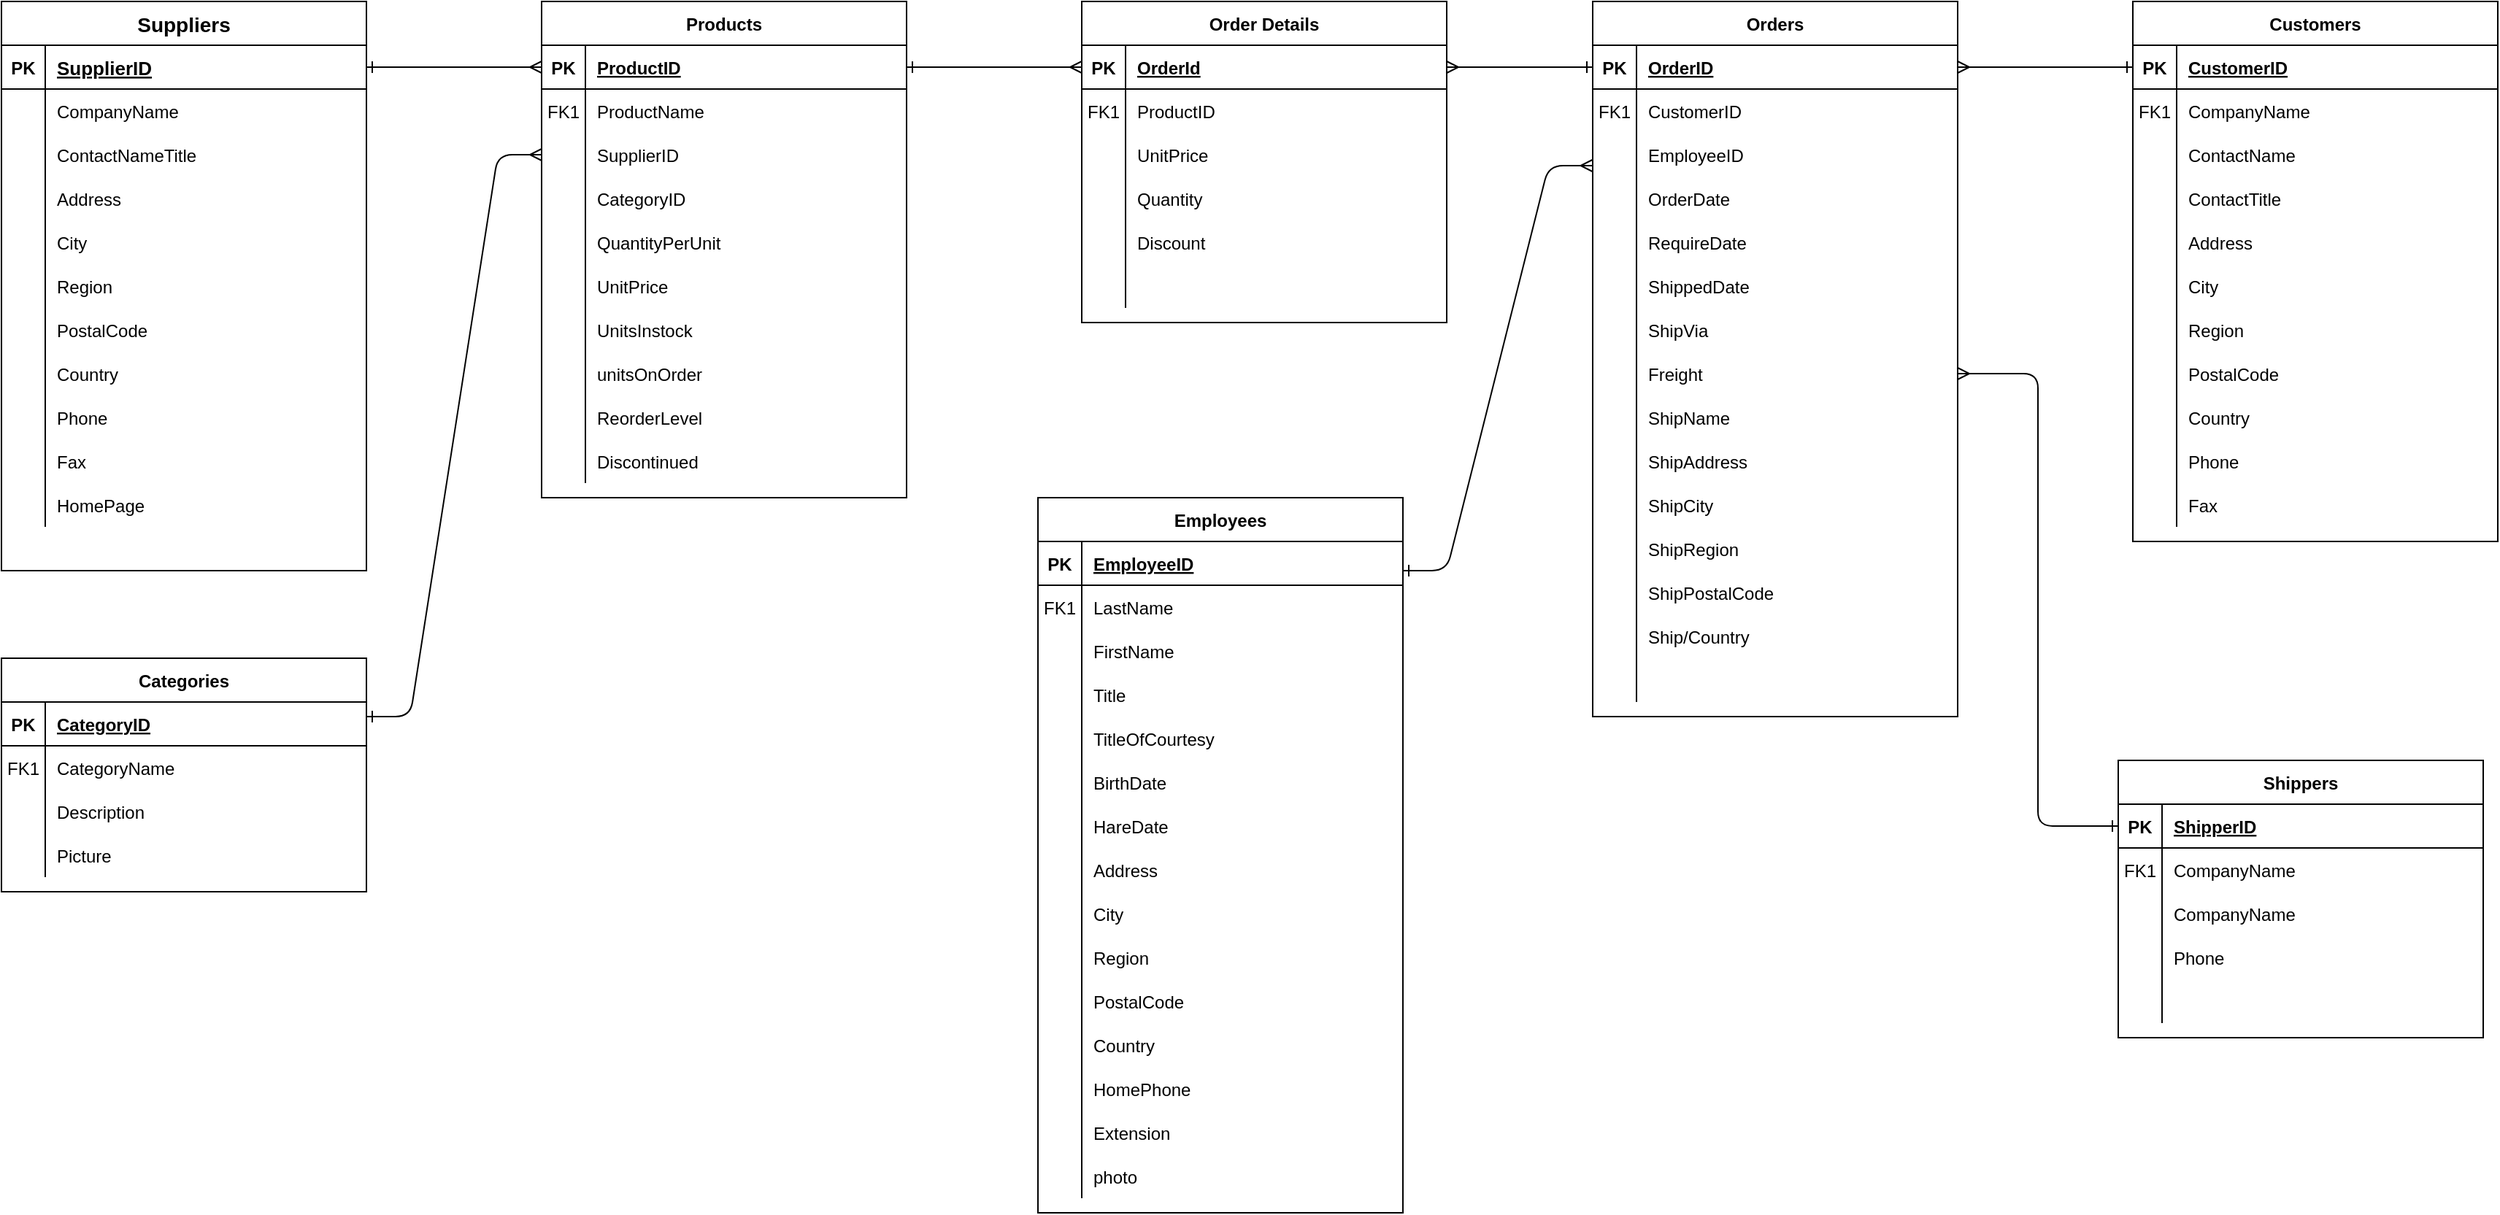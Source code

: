 <mxfile version="14.4.3" type="github">
  <diagram id="R2lEEEUBdFMjLlhIrx00" name="Page-1">
    <mxGraphModel dx="1552" dy="763" grid="1" gridSize="10" guides="1" tooltips="1" connect="1" arrows="1" fold="1" page="1" pageScale="1" pageWidth="850" pageHeight="1100" math="0" shadow="0" extFonts="Permanent Marker^https://fonts.googleapis.com/css?family=Permanent+Marker">
      <root>
        <mxCell id="0" />
        <mxCell id="1" parent="0" />
        <mxCell id="C-vyLk0tnHw3VtMMgP7b-1" value="" style="edgeStyle=entityRelationEdgeStyle;endArrow=ERmany;startArrow=ERone;endFill=0;startFill=0;entryX=0;entryY=0.5;entryDx=0;entryDy=0;" parent="1" source="C-vyLk0tnHw3VtMMgP7b-24" target="C-vyLk0tnHw3VtMMgP7b-3" edge="1">
          <mxGeometry width="100" height="100" relative="1" as="geometry">
            <mxPoint x="340" y="720" as="sourcePoint" />
            <mxPoint x="440" y="620" as="targetPoint" />
          </mxGeometry>
        </mxCell>
        <mxCell id="C-vyLk0tnHw3VtMMgP7b-2" value="Products" style="shape=table;startSize=30;container=1;collapsible=1;childLayout=tableLayout;fixedRows=1;rowLines=0;fontStyle=1;align=center;resizeLast=1;" parent="1" vertex="1">
          <mxGeometry x="450" y="70" width="250" height="340" as="geometry" />
        </mxCell>
        <mxCell id="C-vyLk0tnHw3VtMMgP7b-3" value="" style="shape=partialRectangle;collapsible=0;dropTarget=0;pointerEvents=0;fillColor=none;points=[[0,0.5],[1,0.5]];portConstraint=eastwest;top=0;left=0;right=0;bottom=1;" parent="C-vyLk0tnHw3VtMMgP7b-2" vertex="1">
          <mxGeometry y="30" width="250" height="30" as="geometry" />
        </mxCell>
        <mxCell id="C-vyLk0tnHw3VtMMgP7b-4" value="PK" style="shape=partialRectangle;overflow=hidden;connectable=0;fillColor=none;top=0;left=0;bottom=0;right=0;fontStyle=1;" parent="C-vyLk0tnHw3VtMMgP7b-3" vertex="1">
          <mxGeometry width="30" height="30" as="geometry" />
        </mxCell>
        <mxCell id="C-vyLk0tnHw3VtMMgP7b-5" value="ProductID" style="shape=partialRectangle;overflow=hidden;connectable=0;fillColor=none;top=0;left=0;bottom=0;right=0;align=left;spacingLeft=6;fontStyle=5;" parent="C-vyLk0tnHw3VtMMgP7b-3" vertex="1">
          <mxGeometry x="30" width="220" height="30" as="geometry" />
        </mxCell>
        <mxCell id="C-vyLk0tnHw3VtMMgP7b-6" value="" style="shape=partialRectangle;collapsible=0;dropTarget=0;pointerEvents=0;fillColor=none;points=[[0,0.5],[1,0.5]];portConstraint=eastwest;top=0;left=0;right=0;bottom=0;" parent="C-vyLk0tnHw3VtMMgP7b-2" vertex="1">
          <mxGeometry y="60" width="250" height="30" as="geometry" />
        </mxCell>
        <mxCell id="C-vyLk0tnHw3VtMMgP7b-7" value="FK1" style="shape=partialRectangle;overflow=hidden;connectable=0;fillColor=none;top=0;left=0;bottom=0;right=0;" parent="C-vyLk0tnHw3VtMMgP7b-6" vertex="1">
          <mxGeometry width="30" height="30" as="geometry" />
        </mxCell>
        <mxCell id="C-vyLk0tnHw3VtMMgP7b-8" value="ProductName" style="shape=partialRectangle;overflow=hidden;connectable=0;fillColor=none;top=0;left=0;bottom=0;right=0;align=left;spacingLeft=6;" parent="C-vyLk0tnHw3VtMMgP7b-6" vertex="1">
          <mxGeometry x="30" width="220" height="30" as="geometry" />
        </mxCell>
        <mxCell id="C-vyLk0tnHw3VtMMgP7b-9" value="" style="shape=partialRectangle;collapsible=0;dropTarget=0;pointerEvents=0;fillColor=none;points=[[0,0.5],[1,0.5]];portConstraint=eastwest;top=0;left=0;right=0;bottom=0;" parent="C-vyLk0tnHw3VtMMgP7b-2" vertex="1">
          <mxGeometry y="90" width="250" height="30" as="geometry" />
        </mxCell>
        <mxCell id="C-vyLk0tnHw3VtMMgP7b-10" value="" style="shape=partialRectangle;overflow=hidden;connectable=0;fillColor=none;top=0;left=0;bottom=0;right=0;" parent="C-vyLk0tnHw3VtMMgP7b-9" vertex="1">
          <mxGeometry width="30" height="30" as="geometry" />
        </mxCell>
        <mxCell id="C-vyLk0tnHw3VtMMgP7b-11" value="SupplierID" style="shape=partialRectangle;overflow=hidden;connectable=0;fillColor=none;top=0;left=0;bottom=0;right=0;align=left;spacingLeft=6;" parent="C-vyLk0tnHw3VtMMgP7b-9" vertex="1">
          <mxGeometry x="30" width="220" height="30" as="geometry" />
        </mxCell>
        <mxCell id="3fjX_QfUJDs6s54AYA6s-39" value="" style="shape=partialRectangle;collapsible=0;dropTarget=0;pointerEvents=0;fillColor=none;points=[[0,0.5],[1,0.5]];portConstraint=eastwest;top=0;left=0;right=0;bottom=0;" vertex="1" parent="C-vyLk0tnHw3VtMMgP7b-2">
          <mxGeometry y="120" width="250" height="30" as="geometry" />
        </mxCell>
        <mxCell id="3fjX_QfUJDs6s54AYA6s-40" value="" style="shape=partialRectangle;overflow=hidden;connectable=0;fillColor=none;top=0;left=0;bottom=0;right=0;" vertex="1" parent="3fjX_QfUJDs6s54AYA6s-39">
          <mxGeometry width="30" height="30" as="geometry" />
        </mxCell>
        <mxCell id="3fjX_QfUJDs6s54AYA6s-41" value="CategoryID" style="shape=partialRectangle;overflow=hidden;connectable=0;fillColor=none;top=0;left=0;bottom=0;right=0;align=left;spacingLeft=6;" vertex="1" parent="3fjX_QfUJDs6s54AYA6s-39">
          <mxGeometry x="30" width="220" height="30" as="geometry" />
        </mxCell>
        <mxCell id="3fjX_QfUJDs6s54AYA6s-55" value="" style="shape=partialRectangle;collapsible=0;dropTarget=0;pointerEvents=0;fillColor=none;points=[[0,0.5],[1,0.5]];portConstraint=eastwest;top=0;left=0;right=0;bottom=0;" vertex="1" parent="C-vyLk0tnHw3VtMMgP7b-2">
          <mxGeometry y="150" width="250" height="30" as="geometry" />
        </mxCell>
        <mxCell id="3fjX_QfUJDs6s54AYA6s-56" value="" style="shape=partialRectangle;overflow=hidden;connectable=0;fillColor=none;top=0;left=0;bottom=0;right=0;" vertex="1" parent="3fjX_QfUJDs6s54AYA6s-55">
          <mxGeometry width="30" height="30" as="geometry" />
        </mxCell>
        <mxCell id="3fjX_QfUJDs6s54AYA6s-57" value="QuantityPerUnit" style="shape=partialRectangle;overflow=hidden;connectable=0;fillColor=none;top=0;left=0;bottom=0;right=0;align=left;spacingLeft=6;" vertex="1" parent="3fjX_QfUJDs6s54AYA6s-55">
          <mxGeometry x="30" width="220" height="30" as="geometry" />
        </mxCell>
        <mxCell id="3fjX_QfUJDs6s54AYA6s-58" value="" style="shape=partialRectangle;collapsible=0;dropTarget=0;pointerEvents=0;fillColor=none;points=[[0,0.5],[1,0.5]];portConstraint=eastwest;top=0;left=0;right=0;bottom=0;" vertex="1" parent="C-vyLk0tnHw3VtMMgP7b-2">
          <mxGeometry y="180" width="250" height="30" as="geometry" />
        </mxCell>
        <mxCell id="3fjX_QfUJDs6s54AYA6s-59" value="" style="shape=partialRectangle;overflow=hidden;connectable=0;fillColor=none;top=0;left=0;bottom=0;right=0;" vertex="1" parent="3fjX_QfUJDs6s54AYA6s-58">
          <mxGeometry width="30" height="30" as="geometry" />
        </mxCell>
        <mxCell id="3fjX_QfUJDs6s54AYA6s-60" value="UnitPrice" style="shape=partialRectangle;overflow=hidden;connectable=0;fillColor=none;top=0;left=0;bottom=0;right=0;align=left;spacingLeft=6;" vertex="1" parent="3fjX_QfUJDs6s54AYA6s-58">
          <mxGeometry x="30" width="220" height="30" as="geometry" />
        </mxCell>
        <mxCell id="3fjX_QfUJDs6s54AYA6s-61" value="" style="shape=partialRectangle;collapsible=0;dropTarget=0;pointerEvents=0;fillColor=none;points=[[0,0.5],[1,0.5]];portConstraint=eastwest;top=0;left=0;right=0;bottom=0;" vertex="1" parent="C-vyLk0tnHw3VtMMgP7b-2">
          <mxGeometry y="210" width="250" height="30" as="geometry" />
        </mxCell>
        <mxCell id="3fjX_QfUJDs6s54AYA6s-62" value="" style="shape=partialRectangle;overflow=hidden;connectable=0;fillColor=none;top=0;left=0;bottom=0;right=0;" vertex="1" parent="3fjX_QfUJDs6s54AYA6s-61">
          <mxGeometry width="30" height="30" as="geometry" />
        </mxCell>
        <mxCell id="3fjX_QfUJDs6s54AYA6s-63" value="UnitsInstock" style="shape=partialRectangle;overflow=hidden;connectable=0;fillColor=none;top=0;left=0;bottom=0;right=0;align=left;spacingLeft=6;" vertex="1" parent="3fjX_QfUJDs6s54AYA6s-61">
          <mxGeometry x="30" width="220" height="30" as="geometry" />
        </mxCell>
        <mxCell id="3fjX_QfUJDs6s54AYA6s-64" value="" style="shape=partialRectangle;collapsible=0;dropTarget=0;pointerEvents=0;fillColor=none;points=[[0,0.5],[1,0.5]];portConstraint=eastwest;top=0;left=0;right=0;bottom=0;" vertex="1" parent="C-vyLk0tnHw3VtMMgP7b-2">
          <mxGeometry y="240" width="250" height="30" as="geometry" />
        </mxCell>
        <mxCell id="3fjX_QfUJDs6s54AYA6s-65" value="" style="shape=partialRectangle;overflow=hidden;connectable=0;fillColor=none;top=0;left=0;bottom=0;right=0;" vertex="1" parent="3fjX_QfUJDs6s54AYA6s-64">
          <mxGeometry width="30" height="30" as="geometry" />
        </mxCell>
        <mxCell id="3fjX_QfUJDs6s54AYA6s-66" value="unitsOnOrder" style="shape=partialRectangle;overflow=hidden;connectable=0;fillColor=none;top=0;left=0;bottom=0;right=0;align=left;spacingLeft=6;" vertex="1" parent="3fjX_QfUJDs6s54AYA6s-64">
          <mxGeometry x="30" width="220" height="30" as="geometry" />
        </mxCell>
        <mxCell id="3fjX_QfUJDs6s54AYA6s-76" value="" style="shape=partialRectangle;collapsible=0;dropTarget=0;pointerEvents=0;fillColor=none;points=[[0,0.5],[1,0.5]];portConstraint=eastwest;top=0;left=0;right=0;bottom=0;" vertex="1" parent="C-vyLk0tnHw3VtMMgP7b-2">
          <mxGeometry y="270" width="250" height="30" as="geometry" />
        </mxCell>
        <mxCell id="3fjX_QfUJDs6s54AYA6s-77" value="" style="shape=partialRectangle;overflow=hidden;connectable=0;fillColor=none;top=0;left=0;bottom=0;right=0;" vertex="1" parent="3fjX_QfUJDs6s54AYA6s-76">
          <mxGeometry width="30" height="30" as="geometry" />
        </mxCell>
        <mxCell id="3fjX_QfUJDs6s54AYA6s-78" value="ReorderLevel" style="shape=partialRectangle;overflow=hidden;connectable=0;fillColor=none;top=0;left=0;bottom=0;right=0;align=left;spacingLeft=6;" vertex="1" parent="3fjX_QfUJDs6s54AYA6s-76">
          <mxGeometry x="30" width="220" height="30" as="geometry" />
        </mxCell>
        <mxCell id="3fjX_QfUJDs6s54AYA6s-79" value="" style="shape=partialRectangle;collapsible=0;dropTarget=0;pointerEvents=0;fillColor=none;points=[[0,0.5],[1,0.5]];portConstraint=eastwest;top=0;left=0;right=0;bottom=0;" vertex="1" parent="C-vyLk0tnHw3VtMMgP7b-2">
          <mxGeometry y="300" width="250" height="30" as="geometry" />
        </mxCell>
        <mxCell id="3fjX_QfUJDs6s54AYA6s-80" value="" style="shape=partialRectangle;overflow=hidden;connectable=0;fillColor=none;top=0;left=0;bottom=0;right=0;" vertex="1" parent="3fjX_QfUJDs6s54AYA6s-79">
          <mxGeometry width="30" height="30" as="geometry" />
        </mxCell>
        <mxCell id="3fjX_QfUJDs6s54AYA6s-81" value="Discontinued" style="shape=partialRectangle;overflow=hidden;connectable=0;fillColor=none;top=0;left=0;bottom=0;right=0;align=left;spacingLeft=6;" vertex="1" parent="3fjX_QfUJDs6s54AYA6s-79">
          <mxGeometry x="30" width="220" height="30" as="geometry" />
        </mxCell>
        <mxCell id="C-vyLk0tnHw3VtMMgP7b-13" value="Categories" style="shape=table;startSize=30;container=1;collapsible=1;childLayout=tableLayout;fixedRows=1;rowLines=0;fontStyle=1;align=center;resizeLast=1;" parent="1" vertex="1">
          <mxGeometry x="80" y="520" width="250" height="160" as="geometry" />
        </mxCell>
        <mxCell id="C-vyLk0tnHw3VtMMgP7b-14" value="" style="shape=partialRectangle;collapsible=0;dropTarget=0;pointerEvents=0;fillColor=none;points=[[0,0.5],[1,0.5]];portConstraint=eastwest;top=0;left=0;right=0;bottom=1;" parent="C-vyLk0tnHw3VtMMgP7b-13" vertex="1">
          <mxGeometry y="30" width="250" height="30" as="geometry" />
        </mxCell>
        <mxCell id="C-vyLk0tnHw3VtMMgP7b-15" value="PK" style="shape=partialRectangle;overflow=hidden;connectable=0;fillColor=none;top=0;left=0;bottom=0;right=0;fontStyle=1;" parent="C-vyLk0tnHw3VtMMgP7b-14" vertex="1">
          <mxGeometry width="30" height="30" as="geometry" />
        </mxCell>
        <mxCell id="C-vyLk0tnHw3VtMMgP7b-16" value="CategoryID" style="shape=partialRectangle;overflow=hidden;connectable=0;fillColor=none;top=0;left=0;bottom=0;right=0;align=left;spacingLeft=6;fontStyle=5;" parent="C-vyLk0tnHw3VtMMgP7b-14" vertex="1">
          <mxGeometry x="30" width="220" height="30" as="geometry" />
        </mxCell>
        <mxCell id="C-vyLk0tnHw3VtMMgP7b-17" value="" style="shape=partialRectangle;collapsible=0;dropTarget=0;pointerEvents=0;fillColor=none;points=[[0,0.5],[1,0.5]];portConstraint=eastwest;top=0;left=0;right=0;bottom=0;" parent="C-vyLk0tnHw3VtMMgP7b-13" vertex="1">
          <mxGeometry y="60" width="250" height="30" as="geometry" />
        </mxCell>
        <mxCell id="C-vyLk0tnHw3VtMMgP7b-18" value="FK1" style="shape=partialRectangle;overflow=hidden;connectable=0;fillColor=none;top=0;left=0;bottom=0;right=0;" parent="C-vyLk0tnHw3VtMMgP7b-17" vertex="1">
          <mxGeometry width="30" height="30" as="geometry" />
        </mxCell>
        <mxCell id="C-vyLk0tnHw3VtMMgP7b-19" value="CategoryName" style="shape=partialRectangle;overflow=hidden;connectable=0;fillColor=none;top=0;left=0;bottom=0;right=0;align=left;spacingLeft=6;" parent="C-vyLk0tnHw3VtMMgP7b-17" vertex="1">
          <mxGeometry x="30" width="220" height="30" as="geometry" />
        </mxCell>
        <mxCell id="C-vyLk0tnHw3VtMMgP7b-20" value="" style="shape=partialRectangle;collapsible=0;dropTarget=0;pointerEvents=0;fillColor=none;points=[[0,0.5],[1,0.5]];portConstraint=eastwest;top=0;left=0;right=0;bottom=0;" parent="C-vyLk0tnHw3VtMMgP7b-13" vertex="1">
          <mxGeometry y="90" width="250" height="30" as="geometry" />
        </mxCell>
        <mxCell id="C-vyLk0tnHw3VtMMgP7b-21" value="" style="shape=partialRectangle;overflow=hidden;connectable=0;fillColor=none;top=0;left=0;bottom=0;right=0;" parent="C-vyLk0tnHw3VtMMgP7b-20" vertex="1">
          <mxGeometry width="30" height="30" as="geometry" />
        </mxCell>
        <mxCell id="C-vyLk0tnHw3VtMMgP7b-22" value="Description" style="shape=partialRectangle;overflow=hidden;connectable=0;fillColor=none;top=0;left=0;bottom=0;right=0;align=left;spacingLeft=6;" parent="C-vyLk0tnHw3VtMMgP7b-20" vertex="1">
          <mxGeometry x="30" width="220" height="30" as="geometry" />
        </mxCell>
        <mxCell id="3fjX_QfUJDs6s54AYA6s-82" value="" style="shape=partialRectangle;collapsible=0;dropTarget=0;pointerEvents=0;fillColor=none;points=[[0,0.5],[1,0.5]];portConstraint=eastwest;top=0;left=0;right=0;bottom=0;" vertex="1" parent="C-vyLk0tnHw3VtMMgP7b-13">
          <mxGeometry y="120" width="250" height="30" as="geometry" />
        </mxCell>
        <mxCell id="3fjX_QfUJDs6s54AYA6s-83" value="" style="shape=partialRectangle;overflow=hidden;connectable=0;fillColor=none;top=0;left=0;bottom=0;right=0;" vertex="1" parent="3fjX_QfUJDs6s54AYA6s-82">
          <mxGeometry width="30" height="30" as="geometry" />
        </mxCell>
        <mxCell id="3fjX_QfUJDs6s54AYA6s-84" value="Picture" style="shape=partialRectangle;overflow=hidden;connectable=0;fillColor=none;top=0;left=0;bottom=0;right=0;align=left;spacingLeft=6;" vertex="1" parent="3fjX_QfUJDs6s54AYA6s-82">
          <mxGeometry x="30" width="220" height="30" as="geometry" />
        </mxCell>
        <mxCell id="C-vyLk0tnHw3VtMMgP7b-23" value="Suppliers" style="shape=table;startSize=30;container=1;collapsible=1;childLayout=tableLayout;fixedRows=1;rowLines=0;fontStyle=1;align=center;resizeLast=1;fontSize=14;" parent="1" vertex="1">
          <mxGeometry x="80" y="70" width="250" height="390" as="geometry" />
        </mxCell>
        <mxCell id="C-vyLk0tnHw3VtMMgP7b-24" value="" style="shape=partialRectangle;collapsible=0;dropTarget=0;pointerEvents=0;fillColor=none;points=[[0,0.5],[1,0.5]];portConstraint=eastwest;top=0;left=0;right=0;bottom=1;" parent="C-vyLk0tnHw3VtMMgP7b-23" vertex="1">
          <mxGeometry y="30" width="250" height="30" as="geometry" />
        </mxCell>
        <mxCell id="C-vyLk0tnHw3VtMMgP7b-25" value="PK" style="shape=partialRectangle;overflow=hidden;connectable=0;fillColor=none;top=0;left=0;bottom=0;right=0;fontStyle=1;" parent="C-vyLk0tnHw3VtMMgP7b-24" vertex="1">
          <mxGeometry width="30" height="30" as="geometry" />
        </mxCell>
        <mxCell id="C-vyLk0tnHw3VtMMgP7b-26" value="SupplierID" style="shape=partialRectangle;overflow=hidden;connectable=0;fillColor=none;top=0;left=0;bottom=0;right=0;align=left;spacingLeft=6;fontStyle=5;fontSize=13;" parent="C-vyLk0tnHw3VtMMgP7b-24" vertex="1">
          <mxGeometry x="30" width="220" height="30" as="geometry" />
        </mxCell>
        <mxCell id="C-vyLk0tnHw3VtMMgP7b-27" value="" style="shape=partialRectangle;collapsible=0;dropTarget=0;pointerEvents=0;fillColor=none;points=[[0,0.5],[1,0.5]];portConstraint=eastwest;top=0;left=0;right=0;bottom=0;" parent="C-vyLk0tnHw3VtMMgP7b-23" vertex="1">
          <mxGeometry y="60" width="250" height="30" as="geometry" />
        </mxCell>
        <mxCell id="C-vyLk0tnHw3VtMMgP7b-28" value="" style="shape=partialRectangle;overflow=hidden;connectable=0;fillColor=none;top=0;left=0;bottom=0;right=0;" parent="C-vyLk0tnHw3VtMMgP7b-27" vertex="1">
          <mxGeometry width="30" height="30" as="geometry" />
        </mxCell>
        <mxCell id="C-vyLk0tnHw3VtMMgP7b-29" value="CompanyName" style="shape=partialRectangle;overflow=hidden;connectable=0;fillColor=none;top=0;left=0;bottom=0;right=0;align=left;spacingLeft=6;" parent="C-vyLk0tnHw3VtMMgP7b-27" vertex="1">
          <mxGeometry x="30" width="220" height="30" as="geometry" />
        </mxCell>
        <mxCell id="3fjX_QfUJDs6s54AYA6s-1" value="" style="shape=partialRectangle;collapsible=0;dropTarget=0;pointerEvents=0;fillColor=none;points=[[0,0.5],[1,0.5]];portConstraint=eastwest;top=0;left=0;right=0;bottom=0;" vertex="1" parent="C-vyLk0tnHw3VtMMgP7b-23">
          <mxGeometry y="90" width="250" height="30" as="geometry" />
        </mxCell>
        <mxCell id="3fjX_QfUJDs6s54AYA6s-2" value="" style="shape=partialRectangle;overflow=hidden;connectable=0;fillColor=none;top=0;left=0;bottom=0;right=0;" vertex="1" parent="3fjX_QfUJDs6s54AYA6s-1">
          <mxGeometry width="30" height="30" as="geometry" />
        </mxCell>
        <mxCell id="3fjX_QfUJDs6s54AYA6s-3" value="ContactNameTitle" style="shape=partialRectangle;overflow=hidden;connectable=0;fillColor=none;top=0;left=0;bottom=0;right=0;align=left;spacingLeft=6;" vertex="1" parent="3fjX_QfUJDs6s54AYA6s-1">
          <mxGeometry x="30" width="220" height="30" as="geometry" />
        </mxCell>
        <mxCell id="3fjX_QfUJDs6s54AYA6s-14" value="" style="shape=partialRectangle;collapsible=0;dropTarget=0;pointerEvents=0;fillColor=none;points=[[0,0.5],[1,0.5]];portConstraint=eastwest;top=0;left=0;right=0;bottom=0;" vertex="1" parent="C-vyLk0tnHw3VtMMgP7b-23">
          <mxGeometry y="120" width="250" height="30" as="geometry" />
        </mxCell>
        <mxCell id="3fjX_QfUJDs6s54AYA6s-15" value="" style="shape=partialRectangle;overflow=hidden;connectable=0;fillColor=none;top=0;left=0;bottom=0;right=0;" vertex="1" parent="3fjX_QfUJDs6s54AYA6s-14">
          <mxGeometry width="30" height="30" as="geometry" />
        </mxCell>
        <mxCell id="3fjX_QfUJDs6s54AYA6s-16" value="Address" style="shape=partialRectangle;overflow=hidden;connectable=0;fillColor=none;top=0;left=0;bottom=0;right=0;align=left;spacingLeft=6;" vertex="1" parent="3fjX_QfUJDs6s54AYA6s-14">
          <mxGeometry x="30" width="220" height="30" as="geometry" />
        </mxCell>
        <mxCell id="3fjX_QfUJDs6s54AYA6s-17" value="" style="shape=partialRectangle;collapsible=0;dropTarget=0;pointerEvents=0;fillColor=none;points=[[0,0.5],[1,0.5]];portConstraint=eastwest;top=0;left=0;right=0;bottom=0;" vertex="1" parent="C-vyLk0tnHw3VtMMgP7b-23">
          <mxGeometry y="150" width="250" height="30" as="geometry" />
        </mxCell>
        <mxCell id="3fjX_QfUJDs6s54AYA6s-18" value="" style="shape=partialRectangle;overflow=hidden;connectable=0;fillColor=none;top=0;left=0;bottom=0;right=0;" vertex="1" parent="3fjX_QfUJDs6s54AYA6s-17">
          <mxGeometry width="30" height="30" as="geometry" />
        </mxCell>
        <mxCell id="3fjX_QfUJDs6s54AYA6s-19" value="City" style="shape=partialRectangle;overflow=hidden;connectable=0;fillColor=none;top=0;left=0;bottom=0;right=0;align=left;spacingLeft=6;" vertex="1" parent="3fjX_QfUJDs6s54AYA6s-17">
          <mxGeometry x="30" width="220" height="30" as="geometry" />
        </mxCell>
        <mxCell id="3fjX_QfUJDs6s54AYA6s-20" value="" style="shape=partialRectangle;collapsible=0;dropTarget=0;pointerEvents=0;fillColor=none;points=[[0,0.5],[1,0.5]];portConstraint=eastwest;top=0;left=0;right=0;bottom=0;" vertex="1" parent="C-vyLk0tnHw3VtMMgP7b-23">
          <mxGeometry y="180" width="250" height="30" as="geometry" />
        </mxCell>
        <mxCell id="3fjX_QfUJDs6s54AYA6s-21" value="" style="shape=partialRectangle;overflow=hidden;connectable=0;fillColor=none;top=0;left=0;bottom=0;right=0;" vertex="1" parent="3fjX_QfUJDs6s54AYA6s-20">
          <mxGeometry width="30" height="30" as="geometry" />
        </mxCell>
        <mxCell id="3fjX_QfUJDs6s54AYA6s-22" value="Region" style="shape=partialRectangle;overflow=hidden;connectable=0;fillColor=none;top=0;left=0;bottom=0;right=0;align=left;spacingLeft=6;" vertex="1" parent="3fjX_QfUJDs6s54AYA6s-20">
          <mxGeometry x="30" width="220" height="30" as="geometry" />
        </mxCell>
        <mxCell id="3fjX_QfUJDs6s54AYA6s-23" value="" style="shape=partialRectangle;collapsible=0;dropTarget=0;pointerEvents=0;fillColor=none;points=[[0,0.5],[1,0.5]];portConstraint=eastwest;top=0;left=0;right=0;bottom=0;" vertex="1" parent="C-vyLk0tnHw3VtMMgP7b-23">
          <mxGeometry y="210" width="250" height="30" as="geometry" />
        </mxCell>
        <mxCell id="3fjX_QfUJDs6s54AYA6s-24" value="" style="shape=partialRectangle;overflow=hidden;connectable=0;fillColor=none;top=0;left=0;bottom=0;right=0;" vertex="1" parent="3fjX_QfUJDs6s54AYA6s-23">
          <mxGeometry width="30" height="30" as="geometry" />
        </mxCell>
        <mxCell id="3fjX_QfUJDs6s54AYA6s-25" value="PostalCode" style="shape=partialRectangle;overflow=hidden;connectable=0;fillColor=none;top=0;left=0;bottom=0;right=0;align=left;spacingLeft=6;" vertex="1" parent="3fjX_QfUJDs6s54AYA6s-23">
          <mxGeometry x="30" width="220" height="30" as="geometry" />
        </mxCell>
        <mxCell id="3fjX_QfUJDs6s54AYA6s-26" value="" style="shape=partialRectangle;collapsible=0;dropTarget=0;pointerEvents=0;fillColor=none;points=[[0,0.5],[1,0.5]];portConstraint=eastwest;top=0;left=0;right=0;bottom=0;" vertex="1" parent="C-vyLk0tnHw3VtMMgP7b-23">
          <mxGeometry y="240" width="250" height="30" as="geometry" />
        </mxCell>
        <mxCell id="3fjX_QfUJDs6s54AYA6s-27" value="" style="shape=partialRectangle;overflow=hidden;connectable=0;fillColor=none;top=0;left=0;bottom=0;right=0;" vertex="1" parent="3fjX_QfUJDs6s54AYA6s-26">
          <mxGeometry width="30" height="30" as="geometry" />
        </mxCell>
        <mxCell id="3fjX_QfUJDs6s54AYA6s-28" value="Country" style="shape=partialRectangle;overflow=hidden;connectable=0;fillColor=none;top=0;left=0;bottom=0;right=0;align=left;spacingLeft=6;" vertex="1" parent="3fjX_QfUJDs6s54AYA6s-26">
          <mxGeometry x="30" width="220" height="30" as="geometry" />
        </mxCell>
        <mxCell id="3fjX_QfUJDs6s54AYA6s-29" value="" style="shape=partialRectangle;collapsible=0;dropTarget=0;pointerEvents=0;fillColor=none;points=[[0,0.5],[1,0.5]];portConstraint=eastwest;top=0;left=0;right=0;bottom=0;" vertex="1" parent="C-vyLk0tnHw3VtMMgP7b-23">
          <mxGeometry y="270" width="250" height="30" as="geometry" />
        </mxCell>
        <mxCell id="3fjX_QfUJDs6s54AYA6s-30" value="" style="shape=partialRectangle;overflow=hidden;connectable=0;fillColor=none;top=0;left=0;bottom=0;right=0;" vertex="1" parent="3fjX_QfUJDs6s54AYA6s-29">
          <mxGeometry width="30" height="30" as="geometry" />
        </mxCell>
        <mxCell id="3fjX_QfUJDs6s54AYA6s-31" value="Phone" style="shape=partialRectangle;overflow=hidden;connectable=0;fillColor=none;top=0;left=0;bottom=0;right=0;align=left;spacingLeft=6;" vertex="1" parent="3fjX_QfUJDs6s54AYA6s-29">
          <mxGeometry x="30" width="220" height="30" as="geometry" />
        </mxCell>
        <mxCell id="3fjX_QfUJDs6s54AYA6s-32" value="" style="shape=partialRectangle;collapsible=0;dropTarget=0;pointerEvents=0;fillColor=none;points=[[0,0.5],[1,0.5]];portConstraint=eastwest;top=0;left=0;right=0;bottom=0;" vertex="1" parent="C-vyLk0tnHw3VtMMgP7b-23">
          <mxGeometry y="300" width="250" height="30" as="geometry" />
        </mxCell>
        <mxCell id="3fjX_QfUJDs6s54AYA6s-33" value="" style="shape=partialRectangle;overflow=hidden;connectable=0;fillColor=none;top=0;left=0;bottom=0;right=0;" vertex="1" parent="3fjX_QfUJDs6s54AYA6s-32">
          <mxGeometry width="30" height="30" as="geometry" />
        </mxCell>
        <mxCell id="3fjX_QfUJDs6s54AYA6s-34" value="Fax" style="shape=partialRectangle;overflow=hidden;connectable=0;fillColor=none;top=0;left=0;bottom=0;right=0;align=left;spacingLeft=6;" vertex="1" parent="3fjX_QfUJDs6s54AYA6s-32">
          <mxGeometry x="30" width="220" height="30" as="geometry" />
        </mxCell>
        <mxCell id="3fjX_QfUJDs6s54AYA6s-35" value="" style="shape=partialRectangle;collapsible=0;dropTarget=0;pointerEvents=0;fillColor=none;points=[[0,0.5],[1,0.5]];portConstraint=eastwest;top=0;left=0;right=0;bottom=0;" vertex="1" parent="C-vyLk0tnHw3VtMMgP7b-23">
          <mxGeometry y="330" width="250" height="30" as="geometry" />
        </mxCell>
        <mxCell id="3fjX_QfUJDs6s54AYA6s-36" value="" style="shape=partialRectangle;overflow=hidden;connectable=0;fillColor=none;top=0;left=0;bottom=0;right=0;" vertex="1" parent="3fjX_QfUJDs6s54AYA6s-35">
          <mxGeometry width="30" height="30" as="geometry" />
        </mxCell>
        <mxCell id="3fjX_QfUJDs6s54AYA6s-37" value="HomePage" style="shape=partialRectangle;overflow=hidden;connectable=0;fillColor=none;top=0;left=0;bottom=0;right=0;align=left;spacingLeft=6;" vertex="1" parent="3fjX_QfUJDs6s54AYA6s-35">
          <mxGeometry x="30" width="220" height="30" as="geometry" />
        </mxCell>
        <mxCell id="C-vyLk0tnHw3VtMMgP7b-12" value="" style="edgeStyle=entityRelationEdgeStyle;endArrow=ERmany;startArrow=ERone;endFill=0;startFill=0;exitX=1;exitY=0.25;exitDx=0;exitDy=0;rounded=1;strokeWidth=1;" parent="1" source="C-vyLk0tnHw3VtMMgP7b-13" target="C-vyLk0tnHw3VtMMgP7b-9" edge="1">
          <mxGeometry width="100" height="100" relative="1" as="geometry">
            <mxPoint x="400" y="180" as="sourcePoint" />
            <mxPoint x="460" y="205" as="targetPoint" />
          </mxGeometry>
        </mxCell>
        <mxCell id="3fjX_QfUJDs6s54AYA6s-123" value="Order Details" style="shape=table;startSize=30;container=1;collapsible=1;childLayout=tableLayout;fixedRows=1;rowLines=0;fontStyle=1;align=center;resizeLast=1;" vertex="1" parent="1">
          <mxGeometry x="820" y="70" width="250" height="220" as="geometry" />
        </mxCell>
        <mxCell id="3fjX_QfUJDs6s54AYA6s-124" value="" style="shape=partialRectangle;collapsible=0;dropTarget=0;pointerEvents=0;fillColor=none;points=[[0,0.5],[1,0.5]];portConstraint=eastwest;top=0;left=0;right=0;bottom=1;" vertex="1" parent="3fjX_QfUJDs6s54AYA6s-123">
          <mxGeometry y="30" width="250" height="30" as="geometry" />
        </mxCell>
        <mxCell id="3fjX_QfUJDs6s54AYA6s-125" value="PK" style="shape=partialRectangle;overflow=hidden;connectable=0;fillColor=none;top=0;left=0;bottom=0;right=0;fontStyle=1;" vertex="1" parent="3fjX_QfUJDs6s54AYA6s-124">
          <mxGeometry width="30" height="30" as="geometry" />
        </mxCell>
        <mxCell id="3fjX_QfUJDs6s54AYA6s-126" value="OrderId" style="shape=partialRectangle;overflow=hidden;connectable=0;fillColor=none;top=0;left=0;bottom=0;right=0;align=left;spacingLeft=6;fontStyle=5;" vertex="1" parent="3fjX_QfUJDs6s54AYA6s-124">
          <mxGeometry x="30" width="220" height="30" as="geometry" />
        </mxCell>
        <mxCell id="3fjX_QfUJDs6s54AYA6s-127" value="" style="shape=partialRectangle;collapsible=0;dropTarget=0;pointerEvents=0;fillColor=none;points=[[0,0.5],[1,0.5]];portConstraint=eastwest;top=0;left=0;right=0;bottom=0;" vertex="1" parent="3fjX_QfUJDs6s54AYA6s-123">
          <mxGeometry y="60" width="250" height="30" as="geometry" />
        </mxCell>
        <mxCell id="3fjX_QfUJDs6s54AYA6s-128" value="FK1" style="shape=partialRectangle;overflow=hidden;connectable=0;fillColor=none;top=0;left=0;bottom=0;right=0;" vertex="1" parent="3fjX_QfUJDs6s54AYA6s-127">
          <mxGeometry width="30" height="30" as="geometry" />
        </mxCell>
        <mxCell id="3fjX_QfUJDs6s54AYA6s-129" value="ProductID" style="shape=partialRectangle;overflow=hidden;connectable=0;fillColor=none;top=0;left=0;bottom=0;right=0;align=left;spacingLeft=6;" vertex="1" parent="3fjX_QfUJDs6s54AYA6s-127">
          <mxGeometry x="30" width="220" height="30" as="geometry" />
        </mxCell>
        <mxCell id="3fjX_QfUJDs6s54AYA6s-130" value="" style="shape=partialRectangle;collapsible=0;dropTarget=0;pointerEvents=0;fillColor=none;points=[[0,0.5],[1,0.5]];portConstraint=eastwest;top=0;left=0;right=0;bottom=0;" vertex="1" parent="3fjX_QfUJDs6s54AYA6s-123">
          <mxGeometry y="90" width="250" height="30" as="geometry" />
        </mxCell>
        <mxCell id="3fjX_QfUJDs6s54AYA6s-131" value="" style="shape=partialRectangle;overflow=hidden;connectable=0;fillColor=none;top=0;left=0;bottom=0;right=0;" vertex="1" parent="3fjX_QfUJDs6s54AYA6s-130">
          <mxGeometry width="30" height="30" as="geometry" />
        </mxCell>
        <mxCell id="3fjX_QfUJDs6s54AYA6s-132" value="UnitPrice" style="shape=partialRectangle;overflow=hidden;connectable=0;fillColor=none;top=0;left=0;bottom=0;right=0;align=left;spacingLeft=6;" vertex="1" parent="3fjX_QfUJDs6s54AYA6s-130">
          <mxGeometry x="30" width="220" height="30" as="geometry" />
        </mxCell>
        <mxCell id="3fjX_QfUJDs6s54AYA6s-133" value="" style="shape=partialRectangle;collapsible=0;dropTarget=0;pointerEvents=0;fillColor=none;points=[[0,0.5],[1,0.5]];portConstraint=eastwest;top=0;left=0;right=0;bottom=0;" vertex="1" parent="3fjX_QfUJDs6s54AYA6s-123">
          <mxGeometry y="120" width="250" height="30" as="geometry" />
        </mxCell>
        <mxCell id="3fjX_QfUJDs6s54AYA6s-134" value="" style="shape=partialRectangle;overflow=hidden;connectable=0;fillColor=none;top=0;left=0;bottom=0;right=0;" vertex="1" parent="3fjX_QfUJDs6s54AYA6s-133">
          <mxGeometry width="30" height="30" as="geometry" />
        </mxCell>
        <mxCell id="3fjX_QfUJDs6s54AYA6s-135" value="Quantity" style="shape=partialRectangle;overflow=hidden;connectable=0;fillColor=none;top=0;left=0;bottom=0;right=0;align=left;spacingLeft=6;" vertex="1" parent="3fjX_QfUJDs6s54AYA6s-133">
          <mxGeometry x="30" width="220" height="30" as="geometry" />
        </mxCell>
        <mxCell id="3fjX_QfUJDs6s54AYA6s-136" value="" style="shape=partialRectangle;collapsible=0;dropTarget=0;pointerEvents=0;fillColor=none;points=[[0,0.5],[1,0.5]];portConstraint=eastwest;top=0;left=0;right=0;bottom=0;" vertex="1" parent="3fjX_QfUJDs6s54AYA6s-123">
          <mxGeometry y="150" width="250" height="30" as="geometry" />
        </mxCell>
        <mxCell id="3fjX_QfUJDs6s54AYA6s-137" value="" style="shape=partialRectangle;overflow=hidden;connectable=0;fillColor=none;top=0;left=0;bottom=0;right=0;" vertex="1" parent="3fjX_QfUJDs6s54AYA6s-136">
          <mxGeometry width="30" height="30" as="geometry" />
        </mxCell>
        <mxCell id="3fjX_QfUJDs6s54AYA6s-138" value="Discount" style="shape=partialRectangle;overflow=hidden;connectable=0;fillColor=none;top=0;left=0;bottom=0;right=0;align=left;spacingLeft=6;" vertex="1" parent="3fjX_QfUJDs6s54AYA6s-136">
          <mxGeometry x="30" width="220" height="30" as="geometry" />
        </mxCell>
        <mxCell id="3fjX_QfUJDs6s54AYA6s-139" value="" style="shape=partialRectangle;collapsible=0;dropTarget=0;pointerEvents=0;fillColor=none;points=[[0,0.5],[1,0.5]];portConstraint=eastwest;top=0;left=0;right=0;bottom=0;" vertex="1" parent="3fjX_QfUJDs6s54AYA6s-123">
          <mxGeometry y="180" width="250" height="30" as="geometry" />
        </mxCell>
        <mxCell id="3fjX_QfUJDs6s54AYA6s-140" value="" style="shape=partialRectangle;overflow=hidden;connectable=0;fillColor=none;top=0;left=0;bottom=0;right=0;" vertex="1" parent="3fjX_QfUJDs6s54AYA6s-139">
          <mxGeometry width="30" height="30" as="geometry" />
        </mxCell>
        <mxCell id="3fjX_QfUJDs6s54AYA6s-141" value="" style="shape=partialRectangle;overflow=hidden;connectable=0;fillColor=none;top=0;left=0;bottom=0;right=0;align=left;spacingLeft=6;" vertex="1" parent="3fjX_QfUJDs6s54AYA6s-139">
          <mxGeometry x="30" width="220" height="30" as="geometry" />
        </mxCell>
        <mxCell id="3fjX_QfUJDs6s54AYA6s-154" value="" style="edgeStyle=entityRelationEdgeStyle;endArrow=ERmany;startArrow=ERone;endFill=0;startFill=0;exitX=1;exitY=0.5;exitDx=0;exitDy=0;" edge="1" parent="1" source="C-vyLk0tnHw3VtMMgP7b-3">
          <mxGeometry width="100" height="100" relative="1" as="geometry">
            <mxPoint x="700" y="120" as="sourcePoint" />
            <mxPoint x="820" y="115" as="targetPoint" />
          </mxGeometry>
        </mxCell>
        <mxCell id="3fjX_QfUJDs6s54AYA6s-156" value="Employees" style="shape=table;startSize=30;container=1;collapsible=1;childLayout=tableLayout;fixedRows=1;rowLines=0;fontStyle=1;align=center;resizeLast=1;" vertex="1" parent="1">
          <mxGeometry x="790" y="410" width="250" height="490" as="geometry" />
        </mxCell>
        <mxCell id="3fjX_QfUJDs6s54AYA6s-157" value="" style="shape=partialRectangle;collapsible=0;dropTarget=0;pointerEvents=0;fillColor=none;points=[[0,0.5],[1,0.5]];portConstraint=eastwest;top=0;left=0;right=0;bottom=1;" vertex="1" parent="3fjX_QfUJDs6s54AYA6s-156">
          <mxGeometry y="30" width="250" height="30" as="geometry" />
        </mxCell>
        <mxCell id="3fjX_QfUJDs6s54AYA6s-158" value="PK" style="shape=partialRectangle;overflow=hidden;connectable=0;fillColor=none;top=0;left=0;bottom=0;right=0;fontStyle=1;" vertex="1" parent="3fjX_QfUJDs6s54AYA6s-157">
          <mxGeometry width="30" height="30" as="geometry" />
        </mxCell>
        <mxCell id="3fjX_QfUJDs6s54AYA6s-159" value="EmployeeID" style="shape=partialRectangle;overflow=hidden;connectable=0;fillColor=none;top=0;left=0;bottom=0;right=0;align=left;spacingLeft=6;fontStyle=5;" vertex="1" parent="3fjX_QfUJDs6s54AYA6s-157">
          <mxGeometry x="30" width="220" height="30" as="geometry" />
        </mxCell>
        <mxCell id="3fjX_QfUJDs6s54AYA6s-160" value="" style="shape=partialRectangle;collapsible=0;dropTarget=0;pointerEvents=0;fillColor=none;points=[[0,0.5],[1,0.5]];portConstraint=eastwest;top=0;left=0;right=0;bottom=0;" vertex="1" parent="3fjX_QfUJDs6s54AYA6s-156">
          <mxGeometry y="60" width="250" height="30" as="geometry" />
        </mxCell>
        <mxCell id="3fjX_QfUJDs6s54AYA6s-161" value="FK1" style="shape=partialRectangle;overflow=hidden;connectable=0;fillColor=none;top=0;left=0;bottom=0;right=0;" vertex="1" parent="3fjX_QfUJDs6s54AYA6s-160">
          <mxGeometry width="30" height="30" as="geometry" />
        </mxCell>
        <mxCell id="3fjX_QfUJDs6s54AYA6s-162" value="LastName" style="shape=partialRectangle;overflow=hidden;connectable=0;fillColor=none;top=0;left=0;bottom=0;right=0;align=left;spacingLeft=6;" vertex="1" parent="3fjX_QfUJDs6s54AYA6s-160">
          <mxGeometry x="30" width="220" height="30" as="geometry" />
        </mxCell>
        <mxCell id="3fjX_QfUJDs6s54AYA6s-163" value="" style="shape=partialRectangle;collapsible=0;dropTarget=0;pointerEvents=0;fillColor=none;points=[[0,0.5],[1,0.5]];portConstraint=eastwest;top=0;left=0;right=0;bottom=0;" vertex="1" parent="3fjX_QfUJDs6s54AYA6s-156">
          <mxGeometry y="90" width="250" height="30" as="geometry" />
        </mxCell>
        <mxCell id="3fjX_QfUJDs6s54AYA6s-164" value="" style="shape=partialRectangle;overflow=hidden;connectable=0;fillColor=none;top=0;left=0;bottom=0;right=0;" vertex="1" parent="3fjX_QfUJDs6s54AYA6s-163">
          <mxGeometry width="30" height="30" as="geometry" />
        </mxCell>
        <mxCell id="3fjX_QfUJDs6s54AYA6s-165" value="FirstName" style="shape=partialRectangle;overflow=hidden;connectable=0;fillColor=none;top=0;left=0;bottom=0;right=0;align=left;spacingLeft=6;" vertex="1" parent="3fjX_QfUJDs6s54AYA6s-163">
          <mxGeometry x="30" width="220" height="30" as="geometry" />
        </mxCell>
        <mxCell id="3fjX_QfUJDs6s54AYA6s-166" value="" style="shape=partialRectangle;collapsible=0;dropTarget=0;pointerEvents=0;fillColor=none;points=[[0,0.5],[1,0.5]];portConstraint=eastwest;top=0;left=0;right=0;bottom=0;" vertex="1" parent="3fjX_QfUJDs6s54AYA6s-156">
          <mxGeometry y="120" width="250" height="30" as="geometry" />
        </mxCell>
        <mxCell id="3fjX_QfUJDs6s54AYA6s-167" value="" style="shape=partialRectangle;overflow=hidden;connectable=0;fillColor=none;top=0;left=0;bottom=0;right=0;" vertex="1" parent="3fjX_QfUJDs6s54AYA6s-166">
          <mxGeometry width="30" height="30" as="geometry" />
        </mxCell>
        <mxCell id="3fjX_QfUJDs6s54AYA6s-168" value="Title" style="shape=partialRectangle;overflow=hidden;connectable=0;fillColor=none;top=0;left=0;bottom=0;right=0;align=left;spacingLeft=6;" vertex="1" parent="3fjX_QfUJDs6s54AYA6s-166">
          <mxGeometry x="30" width="220" height="30" as="geometry" />
        </mxCell>
        <mxCell id="3fjX_QfUJDs6s54AYA6s-169" value="" style="shape=partialRectangle;collapsible=0;dropTarget=0;pointerEvents=0;fillColor=none;points=[[0,0.5],[1,0.5]];portConstraint=eastwest;top=0;left=0;right=0;bottom=0;" vertex="1" parent="3fjX_QfUJDs6s54AYA6s-156">
          <mxGeometry y="150" width="250" height="30" as="geometry" />
        </mxCell>
        <mxCell id="3fjX_QfUJDs6s54AYA6s-170" value="" style="shape=partialRectangle;overflow=hidden;connectable=0;fillColor=none;top=0;left=0;bottom=0;right=0;" vertex="1" parent="3fjX_QfUJDs6s54AYA6s-169">
          <mxGeometry width="30" height="30" as="geometry" />
        </mxCell>
        <mxCell id="3fjX_QfUJDs6s54AYA6s-171" value="TitleOfCourtesy" style="shape=partialRectangle;overflow=hidden;connectable=0;fillColor=none;top=0;left=0;bottom=0;right=0;align=left;spacingLeft=6;" vertex="1" parent="3fjX_QfUJDs6s54AYA6s-169">
          <mxGeometry x="30" width="220" height="30" as="geometry" />
        </mxCell>
        <mxCell id="3fjX_QfUJDs6s54AYA6s-172" value="" style="shape=partialRectangle;collapsible=0;dropTarget=0;pointerEvents=0;fillColor=none;points=[[0,0.5],[1,0.5]];portConstraint=eastwest;top=0;left=0;right=0;bottom=0;" vertex="1" parent="3fjX_QfUJDs6s54AYA6s-156">
          <mxGeometry y="180" width="250" height="30" as="geometry" />
        </mxCell>
        <mxCell id="3fjX_QfUJDs6s54AYA6s-173" value="" style="shape=partialRectangle;overflow=hidden;connectable=0;fillColor=none;top=0;left=0;bottom=0;right=0;" vertex="1" parent="3fjX_QfUJDs6s54AYA6s-172">
          <mxGeometry width="30" height="30" as="geometry" />
        </mxCell>
        <mxCell id="3fjX_QfUJDs6s54AYA6s-174" value="BirthDate" style="shape=partialRectangle;overflow=hidden;connectable=0;fillColor=none;top=0;left=0;bottom=0;right=0;align=left;spacingLeft=6;" vertex="1" parent="3fjX_QfUJDs6s54AYA6s-172">
          <mxGeometry x="30" width="220" height="30" as="geometry" />
        </mxCell>
        <mxCell id="3fjX_QfUJDs6s54AYA6s-175" value="" style="shape=partialRectangle;collapsible=0;dropTarget=0;pointerEvents=0;fillColor=none;points=[[0,0.5],[1,0.5]];portConstraint=eastwest;top=0;left=0;right=0;bottom=0;" vertex="1" parent="3fjX_QfUJDs6s54AYA6s-156">
          <mxGeometry y="210" width="250" height="30" as="geometry" />
        </mxCell>
        <mxCell id="3fjX_QfUJDs6s54AYA6s-176" value="" style="shape=partialRectangle;overflow=hidden;connectable=0;fillColor=none;top=0;left=0;bottom=0;right=0;" vertex="1" parent="3fjX_QfUJDs6s54AYA6s-175">
          <mxGeometry width="30" height="30" as="geometry" />
        </mxCell>
        <mxCell id="3fjX_QfUJDs6s54AYA6s-177" value="HareDate" style="shape=partialRectangle;overflow=hidden;connectable=0;fillColor=none;top=0;left=0;bottom=0;right=0;align=left;spacingLeft=6;" vertex="1" parent="3fjX_QfUJDs6s54AYA6s-175">
          <mxGeometry x="30" width="220" height="30" as="geometry" />
        </mxCell>
        <mxCell id="3fjX_QfUJDs6s54AYA6s-178" value="" style="shape=partialRectangle;collapsible=0;dropTarget=0;pointerEvents=0;fillColor=none;points=[[0,0.5],[1,0.5]];portConstraint=eastwest;top=0;left=0;right=0;bottom=0;" vertex="1" parent="3fjX_QfUJDs6s54AYA6s-156">
          <mxGeometry y="240" width="250" height="30" as="geometry" />
        </mxCell>
        <mxCell id="3fjX_QfUJDs6s54AYA6s-179" value="" style="shape=partialRectangle;overflow=hidden;connectable=0;fillColor=none;top=0;left=0;bottom=0;right=0;" vertex="1" parent="3fjX_QfUJDs6s54AYA6s-178">
          <mxGeometry width="30" height="30" as="geometry" />
        </mxCell>
        <mxCell id="3fjX_QfUJDs6s54AYA6s-180" value="Address" style="shape=partialRectangle;overflow=hidden;connectable=0;fillColor=none;top=0;left=0;bottom=0;right=0;align=left;spacingLeft=6;" vertex="1" parent="3fjX_QfUJDs6s54AYA6s-178">
          <mxGeometry x="30" width="220" height="30" as="geometry" />
        </mxCell>
        <mxCell id="3fjX_QfUJDs6s54AYA6s-181" value="" style="shape=partialRectangle;collapsible=0;dropTarget=0;pointerEvents=0;fillColor=none;points=[[0,0.5],[1,0.5]];portConstraint=eastwest;top=0;left=0;right=0;bottom=0;" vertex="1" parent="3fjX_QfUJDs6s54AYA6s-156">
          <mxGeometry y="270" width="250" height="30" as="geometry" />
        </mxCell>
        <mxCell id="3fjX_QfUJDs6s54AYA6s-182" value="" style="shape=partialRectangle;overflow=hidden;connectable=0;fillColor=none;top=0;left=0;bottom=0;right=0;" vertex="1" parent="3fjX_QfUJDs6s54AYA6s-181">
          <mxGeometry width="30" height="30" as="geometry" />
        </mxCell>
        <mxCell id="3fjX_QfUJDs6s54AYA6s-183" value="City" style="shape=partialRectangle;overflow=hidden;connectable=0;fillColor=none;top=0;left=0;bottom=0;right=0;align=left;spacingLeft=6;" vertex="1" parent="3fjX_QfUJDs6s54AYA6s-181">
          <mxGeometry x="30" width="220" height="30" as="geometry" />
        </mxCell>
        <mxCell id="3fjX_QfUJDs6s54AYA6s-184" value="" style="shape=partialRectangle;collapsible=0;dropTarget=0;pointerEvents=0;fillColor=none;points=[[0,0.5],[1,0.5]];portConstraint=eastwest;top=0;left=0;right=0;bottom=0;" vertex="1" parent="3fjX_QfUJDs6s54AYA6s-156">
          <mxGeometry y="300" width="250" height="30" as="geometry" />
        </mxCell>
        <mxCell id="3fjX_QfUJDs6s54AYA6s-185" value="" style="shape=partialRectangle;overflow=hidden;connectable=0;fillColor=none;top=0;left=0;bottom=0;right=0;" vertex="1" parent="3fjX_QfUJDs6s54AYA6s-184">
          <mxGeometry width="30" height="30" as="geometry" />
        </mxCell>
        <mxCell id="3fjX_QfUJDs6s54AYA6s-186" value="Region" style="shape=partialRectangle;overflow=hidden;connectable=0;fillColor=none;top=0;left=0;bottom=0;right=0;align=left;spacingLeft=6;" vertex="1" parent="3fjX_QfUJDs6s54AYA6s-184">
          <mxGeometry x="30" width="220" height="30" as="geometry" />
        </mxCell>
        <mxCell id="3fjX_QfUJDs6s54AYA6s-187" value="" style="shape=partialRectangle;collapsible=0;dropTarget=0;pointerEvents=0;fillColor=none;points=[[0,0.5],[1,0.5]];portConstraint=eastwest;top=0;left=0;right=0;bottom=0;" vertex="1" parent="3fjX_QfUJDs6s54AYA6s-156">
          <mxGeometry y="330" width="250" height="30" as="geometry" />
        </mxCell>
        <mxCell id="3fjX_QfUJDs6s54AYA6s-188" value="" style="shape=partialRectangle;overflow=hidden;connectable=0;fillColor=none;top=0;left=0;bottom=0;right=0;" vertex="1" parent="3fjX_QfUJDs6s54AYA6s-187">
          <mxGeometry width="30" height="30" as="geometry" />
        </mxCell>
        <mxCell id="3fjX_QfUJDs6s54AYA6s-189" value="PostalCode" style="shape=partialRectangle;overflow=hidden;connectable=0;fillColor=none;top=0;left=0;bottom=0;right=0;align=left;spacingLeft=6;" vertex="1" parent="3fjX_QfUJDs6s54AYA6s-187">
          <mxGeometry x="30" width="220" height="30" as="geometry" />
        </mxCell>
        <mxCell id="3fjX_QfUJDs6s54AYA6s-190" value="" style="shape=partialRectangle;collapsible=0;dropTarget=0;pointerEvents=0;fillColor=none;points=[[0,0.5],[1,0.5]];portConstraint=eastwest;top=0;left=0;right=0;bottom=0;" vertex="1" parent="3fjX_QfUJDs6s54AYA6s-156">
          <mxGeometry y="360" width="250" height="30" as="geometry" />
        </mxCell>
        <mxCell id="3fjX_QfUJDs6s54AYA6s-191" value="" style="shape=partialRectangle;overflow=hidden;connectable=0;fillColor=none;top=0;left=0;bottom=0;right=0;" vertex="1" parent="3fjX_QfUJDs6s54AYA6s-190">
          <mxGeometry width="30" height="30" as="geometry" />
        </mxCell>
        <mxCell id="3fjX_QfUJDs6s54AYA6s-192" value="Country" style="shape=partialRectangle;overflow=hidden;connectable=0;fillColor=none;top=0;left=0;bottom=0;right=0;align=left;spacingLeft=6;" vertex="1" parent="3fjX_QfUJDs6s54AYA6s-190">
          <mxGeometry x="30" width="220" height="30" as="geometry" />
        </mxCell>
        <mxCell id="3fjX_QfUJDs6s54AYA6s-193" value="" style="shape=partialRectangle;collapsible=0;dropTarget=0;pointerEvents=0;fillColor=none;points=[[0,0.5],[1,0.5]];portConstraint=eastwest;top=0;left=0;right=0;bottom=0;" vertex="1" parent="3fjX_QfUJDs6s54AYA6s-156">
          <mxGeometry y="390" width="250" height="30" as="geometry" />
        </mxCell>
        <mxCell id="3fjX_QfUJDs6s54AYA6s-194" value="" style="shape=partialRectangle;overflow=hidden;connectable=0;fillColor=none;top=0;left=0;bottom=0;right=0;" vertex="1" parent="3fjX_QfUJDs6s54AYA6s-193">
          <mxGeometry width="30" height="30" as="geometry" />
        </mxCell>
        <mxCell id="3fjX_QfUJDs6s54AYA6s-195" value="HomePhone" style="shape=partialRectangle;overflow=hidden;connectable=0;fillColor=none;top=0;left=0;bottom=0;right=0;align=left;spacingLeft=6;" vertex="1" parent="3fjX_QfUJDs6s54AYA6s-193">
          <mxGeometry x="30" width="220" height="30" as="geometry" />
        </mxCell>
        <mxCell id="3fjX_QfUJDs6s54AYA6s-196" value="" style="shape=partialRectangle;collapsible=0;dropTarget=0;pointerEvents=0;fillColor=none;points=[[0,0.5],[1,0.5]];portConstraint=eastwest;top=0;left=0;right=0;bottom=0;" vertex="1" parent="3fjX_QfUJDs6s54AYA6s-156">
          <mxGeometry y="420" width="250" height="30" as="geometry" />
        </mxCell>
        <mxCell id="3fjX_QfUJDs6s54AYA6s-197" value="" style="shape=partialRectangle;overflow=hidden;connectable=0;fillColor=none;top=0;left=0;bottom=0;right=0;" vertex="1" parent="3fjX_QfUJDs6s54AYA6s-196">
          <mxGeometry width="30" height="30" as="geometry" />
        </mxCell>
        <mxCell id="3fjX_QfUJDs6s54AYA6s-198" value="Extension" style="shape=partialRectangle;overflow=hidden;connectable=0;fillColor=none;top=0;left=0;bottom=0;right=0;align=left;spacingLeft=6;" vertex="1" parent="3fjX_QfUJDs6s54AYA6s-196">
          <mxGeometry x="30" width="220" height="30" as="geometry" />
        </mxCell>
        <mxCell id="3fjX_QfUJDs6s54AYA6s-199" value="" style="shape=partialRectangle;collapsible=0;dropTarget=0;pointerEvents=0;fillColor=none;points=[[0,0.5],[1,0.5]];portConstraint=eastwest;top=0;left=0;right=0;bottom=0;" vertex="1" parent="3fjX_QfUJDs6s54AYA6s-156">
          <mxGeometry y="450" width="250" height="30" as="geometry" />
        </mxCell>
        <mxCell id="3fjX_QfUJDs6s54AYA6s-200" value="" style="shape=partialRectangle;overflow=hidden;connectable=0;fillColor=none;top=0;left=0;bottom=0;right=0;" vertex="1" parent="3fjX_QfUJDs6s54AYA6s-199">
          <mxGeometry width="30" height="30" as="geometry" />
        </mxCell>
        <mxCell id="3fjX_QfUJDs6s54AYA6s-201" value="photo" style="shape=partialRectangle;overflow=hidden;connectable=0;fillColor=none;top=0;left=0;bottom=0;right=0;align=left;spacingLeft=6;" vertex="1" parent="3fjX_QfUJDs6s54AYA6s-199">
          <mxGeometry x="30" width="220" height="30" as="geometry" />
        </mxCell>
        <mxCell id="3fjX_QfUJDs6s54AYA6s-202" value="" style="edgeStyle=entityRelationEdgeStyle;endArrow=ERmany;startArrow=ERone;endFill=0;startFill=0;entryX=-0.001;entryY=0.75;entryDx=0;entryDy=0;entryPerimeter=0;" edge="1" parent="1" target="3fjX_QfUJDs6s54AYA6s-210">
          <mxGeometry width="100" height="100" relative="1" as="geometry">
            <mxPoint x="1040" y="460" as="sourcePoint" />
            <mxPoint x="1160" y="455" as="targetPoint" />
          </mxGeometry>
        </mxCell>
        <mxCell id="3fjX_QfUJDs6s54AYA6s-203" value="Orders" style="shape=table;startSize=30;container=1;collapsible=1;childLayout=tableLayout;fixedRows=1;rowLines=0;fontStyle=1;align=center;resizeLast=1;" vertex="1" parent="1">
          <mxGeometry x="1170" y="70" width="250" height="490" as="geometry" />
        </mxCell>
        <mxCell id="3fjX_QfUJDs6s54AYA6s-204" value="" style="shape=partialRectangle;collapsible=0;dropTarget=0;pointerEvents=0;fillColor=none;points=[[0,0.5],[1,0.5]];portConstraint=eastwest;top=0;left=0;right=0;bottom=1;" vertex="1" parent="3fjX_QfUJDs6s54AYA6s-203">
          <mxGeometry y="30" width="250" height="30" as="geometry" />
        </mxCell>
        <mxCell id="3fjX_QfUJDs6s54AYA6s-205" value="PK" style="shape=partialRectangle;overflow=hidden;connectable=0;fillColor=none;top=0;left=0;bottom=0;right=0;fontStyle=1;" vertex="1" parent="3fjX_QfUJDs6s54AYA6s-204">
          <mxGeometry width="30" height="30" as="geometry" />
        </mxCell>
        <mxCell id="3fjX_QfUJDs6s54AYA6s-206" value="OrderID" style="shape=partialRectangle;overflow=hidden;connectable=0;fillColor=none;top=0;left=0;bottom=0;right=0;align=left;spacingLeft=6;fontStyle=5;" vertex="1" parent="3fjX_QfUJDs6s54AYA6s-204">
          <mxGeometry x="30" width="220" height="30" as="geometry" />
        </mxCell>
        <mxCell id="3fjX_QfUJDs6s54AYA6s-207" value="" style="shape=partialRectangle;collapsible=0;dropTarget=0;pointerEvents=0;fillColor=none;points=[[0,0.5],[1,0.5]];portConstraint=eastwest;top=0;left=0;right=0;bottom=0;" vertex="1" parent="3fjX_QfUJDs6s54AYA6s-203">
          <mxGeometry y="60" width="250" height="30" as="geometry" />
        </mxCell>
        <mxCell id="3fjX_QfUJDs6s54AYA6s-208" value="FK1" style="shape=partialRectangle;overflow=hidden;connectable=0;fillColor=none;top=0;left=0;bottom=0;right=0;" vertex="1" parent="3fjX_QfUJDs6s54AYA6s-207">
          <mxGeometry width="30" height="30" as="geometry" />
        </mxCell>
        <mxCell id="3fjX_QfUJDs6s54AYA6s-209" value="CustomerID" style="shape=partialRectangle;overflow=hidden;connectable=0;fillColor=none;top=0;left=0;bottom=0;right=0;align=left;spacingLeft=6;" vertex="1" parent="3fjX_QfUJDs6s54AYA6s-207">
          <mxGeometry x="30" width="220" height="30" as="geometry" />
        </mxCell>
        <mxCell id="3fjX_QfUJDs6s54AYA6s-210" value="" style="shape=partialRectangle;collapsible=0;dropTarget=0;pointerEvents=0;fillColor=none;points=[[0,0.5],[1,0.5]];portConstraint=eastwest;top=0;left=0;right=0;bottom=0;" vertex="1" parent="3fjX_QfUJDs6s54AYA6s-203">
          <mxGeometry y="90" width="250" height="30" as="geometry" />
        </mxCell>
        <mxCell id="3fjX_QfUJDs6s54AYA6s-211" value="" style="shape=partialRectangle;overflow=hidden;connectable=0;fillColor=none;top=0;left=0;bottom=0;right=0;" vertex="1" parent="3fjX_QfUJDs6s54AYA6s-210">
          <mxGeometry width="30" height="30" as="geometry" />
        </mxCell>
        <mxCell id="3fjX_QfUJDs6s54AYA6s-212" value="EmployeeID" style="shape=partialRectangle;overflow=hidden;connectable=0;fillColor=none;top=0;left=0;bottom=0;right=0;align=left;spacingLeft=6;" vertex="1" parent="3fjX_QfUJDs6s54AYA6s-210">
          <mxGeometry x="30" width="220" height="30" as="geometry" />
        </mxCell>
        <mxCell id="3fjX_QfUJDs6s54AYA6s-213" value="" style="shape=partialRectangle;collapsible=0;dropTarget=0;pointerEvents=0;fillColor=none;points=[[0,0.5],[1,0.5]];portConstraint=eastwest;top=0;left=0;right=0;bottom=0;" vertex="1" parent="3fjX_QfUJDs6s54AYA6s-203">
          <mxGeometry y="120" width="250" height="30" as="geometry" />
        </mxCell>
        <mxCell id="3fjX_QfUJDs6s54AYA6s-214" value="" style="shape=partialRectangle;overflow=hidden;connectable=0;fillColor=none;top=0;left=0;bottom=0;right=0;" vertex="1" parent="3fjX_QfUJDs6s54AYA6s-213">
          <mxGeometry width="30" height="30" as="geometry" />
        </mxCell>
        <mxCell id="3fjX_QfUJDs6s54AYA6s-215" value="OrderDate" style="shape=partialRectangle;overflow=hidden;connectable=0;fillColor=none;top=0;left=0;bottom=0;right=0;align=left;spacingLeft=6;" vertex="1" parent="3fjX_QfUJDs6s54AYA6s-213">
          <mxGeometry x="30" width="220" height="30" as="geometry" />
        </mxCell>
        <mxCell id="3fjX_QfUJDs6s54AYA6s-216" value="" style="shape=partialRectangle;collapsible=0;dropTarget=0;pointerEvents=0;fillColor=none;points=[[0,0.5],[1,0.5]];portConstraint=eastwest;top=0;left=0;right=0;bottom=0;" vertex="1" parent="3fjX_QfUJDs6s54AYA6s-203">
          <mxGeometry y="150" width="250" height="30" as="geometry" />
        </mxCell>
        <mxCell id="3fjX_QfUJDs6s54AYA6s-217" value="" style="shape=partialRectangle;overflow=hidden;connectable=0;fillColor=none;top=0;left=0;bottom=0;right=0;" vertex="1" parent="3fjX_QfUJDs6s54AYA6s-216">
          <mxGeometry width="30" height="30" as="geometry" />
        </mxCell>
        <mxCell id="3fjX_QfUJDs6s54AYA6s-218" value="RequireDate" style="shape=partialRectangle;overflow=hidden;connectable=0;fillColor=none;top=0;left=0;bottom=0;right=0;align=left;spacingLeft=6;" vertex="1" parent="3fjX_QfUJDs6s54AYA6s-216">
          <mxGeometry x="30" width="220" height="30" as="geometry" />
        </mxCell>
        <mxCell id="3fjX_QfUJDs6s54AYA6s-219" value="" style="shape=partialRectangle;collapsible=0;dropTarget=0;pointerEvents=0;fillColor=none;points=[[0,0.5],[1,0.5]];portConstraint=eastwest;top=0;left=0;right=0;bottom=0;" vertex="1" parent="3fjX_QfUJDs6s54AYA6s-203">
          <mxGeometry y="180" width="250" height="30" as="geometry" />
        </mxCell>
        <mxCell id="3fjX_QfUJDs6s54AYA6s-220" value="" style="shape=partialRectangle;overflow=hidden;connectable=0;fillColor=none;top=0;left=0;bottom=0;right=0;" vertex="1" parent="3fjX_QfUJDs6s54AYA6s-219">
          <mxGeometry width="30" height="30" as="geometry" />
        </mxCell>
        <mxCell id="3fjX_QfUJDs6s54AYA6s-221" value="ShippedDate" style="shape=partialRectangle;overflow=hidden;connectable=0;fillColor=none;top=0;left=0;bottom=0;right=0;align=left;spacingLeft=6;" vertex="1" parent="3fjX_QfUJDs6s54AYA6s-219">
          <mxGeometry x="30" width="220" height="30" as="geometry" />
        </mxCell>
        <mxCell id="3fjX_QfUJDs6s54AYA6s-222" value="" style="shape=partialRectangle;collapsible=0;dropTarget=0;pointerEvents=0;fillColor=none;points=[[0,0.5],[1,0.5]];portConstraint=eastwest;top=0;left=0;right=0;bottom=0;" vertex="1" parent="3fjX_QfUJDs6s54AYA6s-203">
          <mxGeometry y="210" width="250" height="30" as="geometry" />
        </mxCell>
        <mxCell id="3fjX_QfUJDs6s54AYA6s-223" value="" style="shape=partialRectangle;overflow=hidden;connectable=0;fillColor=none;top=0;left=0;bottom=0;right=0;" vertex="1" parent="3fjX_QfUJDs6s54AYA6s-222">
          <mxGeometry width="30" height="30" as="geometry" />
        </mxCell>
        <mxCell id="3fjX_QfUJDs6s54AYA6s-224" value="ShipVia" style="shape=partialRectangle;overflow=hidden;connectable=0;fillColor=none;top=0;left=0;bottom=0;right=0;align=left;spacingLeft=6;" vertex="1" parent="3fjX_QfUJDs6s54AYA6s-222">
          <mxGeometry x="30" width="220" height="30" as="geometry" />
        </mxCell>
        <mxCell id="3fjX_QfUJDs6s54AYA6s-225" value="" style="shape=partialRectangle;collapsible=0;dropTarget=0;pointerEvents=0;fillColor=none;points=[[0,0.5],[1,0.5]];portConstraint=eastwest;top=0;left=0;right=0;bottom=0;" vertex="1" parent="3fjX_QfUJDs6s54AYA6s-203">
          <mxGeometry y="240" width="250" height="30" as="geometry" />
        </mxCell>
        <mxCell id="3fjX_QfUJDs6s54AYA6s-226" value="" style="shape=partialRectangle;overflow=hidden;connectable=0;fillColor=none;top=0;left=0;bottom=0;right=0;" vertex="1" parent="3fjX_QfUJDs6s54AYA6s-225">
          <mxGeometry width="30" height="30" as="geometry" />
        </mxCell>
        <mxCell id="3fjX_QfUJDs6s54AYA6s-227" value="Freight" style="shape=partialRectangle;overflow=hidden;connectable=0;fillColor=none;top=0;left=0;bottom=0;right=0;align=left;spacingLeft=6;" vertex="1" parent="3fjX_QfUJDs6s54AYA6s-225">
          <mxGeometry x="30" width="220" height="30" as="geometry" />
        </mxCell>
        <mxCell id="3fjX_QfUJDs6s54AYA6s-228" value="" style="shape=partialRectangle;collapsible=0;dropTarget=0;pointerEvents=0;fillColor=none;points=[[0,0.5],[1,0.5]];portConstraint=eastwest;top=0;left=0;right=0;bottom=0;" vertex="1" parent="3fjX_QfUJDs6s54AYA6s-203">
          <mxGeometry y="270" width="250" height="30" as="geometry" />
        </mxCell>
        <mxCell id="3fjX_QfUJDs6s54AYA6s-229" value="" style="shape=partialRectangle;overflow=hidden;connectable=0;fillColor=none;top=0;left=0;bottom=0;right=0;" vertex="1" parent="3fjX_QfUJDs6s54AYA6s-228">
          <mxGeometry width="30" height="30" as="geometry" />
        </mxCell>
        <mxCell id="3fjX_QfUJDs6s54AYA6s-230" value="ShipName" style="shape=partialRectangle;overflow=hidden;connectable=0;fillColor=none;top=0;left=0;bottom=0;right=0;align=left;spacingLeft=6;" vertex="1" parent="3fjX_QfUJDs6s54AYA6s-228">
          <mxGeometry x="30" width="220" height="30" as="geometry" />
        </mxCell>
        <mxCell id="3fjX_QfUJDs6s54AYA6s-231" value="" style="shape=partialRectangle;collapsible=0;dropTarget=0;pointerEvents=0;fillColor=none;points=[[0,0.5],[1,0.5]];portConstraint=eastwest;top=0;left=0;right=0;bottom=0;" vertex="1" parent="3fjX_QfUJDs6s54AYA6s-203">
          <mxGeometry y="300" width="250" height="30" as="geometry" />
        </mxCell>
        <mxCell id="3fjX_QfUJDs6s54AYA6s-232" value="" style="shape=partialRectangle;overflow=hidden;connectable=0;fillColor=none;top=0;left=0;bottom=0;right=0;" vertex="1" parent="3fjX_QfUJDs6s54AYA6s-231">
          <mxGeometry width="30" height="30" as="geometry" />
        </mxCell>
        <mxCell id="3fjX_QfUJDs6s54AYA6s-233" value="ShipAddress" style="shape=partialRectangle;overflow=hidden;connectable=0;fillColor=none;top=0;left=0;bottom=0;right=0;align=left;spacingLeft=6;" vertex="1" parent="3fjX_QfUJDs6s54AYA6s-231">
          <mxGeometry x="30" width="220" height="30" as="geometry" />
        </mxCell>
        <mxCell id="3fjX_QfUJDs6s54AYA6s-234" value="" style="shape=partialRectangle;collapsible=0;dropTarget=0;pointerEvents=0;fillColor=none;points=[[0,0.5],[1,0.5]];portConstraint=eastwest;top=0;left=0;right=0;bottom=0;" vertex="1" parent="3fjX_QfUJDs6s54AYA6s-203">
          <mxGeometry y="330" width="250" height="30" as="geometry" />
        </mxCell>
        <mxCell id="3fjX_QfUJDs6s54AYA6s-235" value="" style="shape=partialRectangle;overflow=hidden;connectable=0;fillColor=none;top=0;left=0;bottom=0;right=0;" vertex="1" parent="3fjX_QfUJDs6s54AYA6s-234">
          <mxGeometry width="30" height="30" as="geometry" />
        </mxCell>
        <mxCell id="3fjX_QfUJDs6s54AYA6s-236" value="ShipCity" style="shape=partialRectangle;overflow=hidden;connectable=0;fillColor=none;top=0;left=0;bottom=0;right=0;align=left;spacingLeft=6;" vertex="1" parent="3fjX_QfUJDs6s54AYA6s-234">
          <mxGeometry x="30" width="220" height="30" as="geometry" />
        </mxCell>
        <mxCell id="3fjX_QfUJDs6s54AYA6s-237" value="" style="shape=partialRectangle;collapsible=0;dropTarget=0;pointerEvents=0;fillColor=none;points=[[0,0.5],[1,0.5]];portConstraint=eastwest;top=0;left=0;right=0;bottom=0;" vertex="1" parent="3fjX_QfUJDs6s54AYA6s-203">
          <mxGeometry y="360" width="250" height="30" as="geometry" />
        </mxCell>
        <mxCell id="3fjX_QfUJDs6s54AYA6s-238" value="" style="shape=partialRectangle;overflow=hidden;connectable=0;fillColor=none;top=0;left=0;bottom=0;right=0;" vertex="1" parent="3fjX_QfUJDs6s54AYA6s-237">
          <mxGeometry width="30" height="30" as="geometry" />
        </mxCell>
        <mxCell id="3fjX_QfUJDs6s54AYA6s-239" value="ShipRegion" style="shape=partialRectangle;overflow=hidden;connectable=0;fillColor=none;top=0;left=0;bottom=0;right=0;align=left;spacingLeft=6;" vertex="1" parent="3fjX_QfUJDs6s54AYA6s-237">
          <mxGeometry x="30" width="220" height="30" as="geometry" />
        </mxCell>
        <mxCell id="3fjX_QfUJDs6s54AYA6s-240" value="" style="shape=partialRectangle;collapsible=0;dropTarget=0;pointerEvents=0;fillColor=none;points=[[0,0.5],[1,0.5]];portConstraint=eastwest;top=0;left=0;right=0;bottom=0;" vertex="1" parent="3fjX_QfUJDs6s54AYA6s-203">
          <mxGeometry y="390" width="250" height="30" as="geometry" />
        </mxCell>
        <mxCell id="3fjX_QfUJDs6s54AYA6s-241" value="" style="shape=partialRectangle;overflow=hidden;connectable=0;fillColor=none;top=0;left=0;bottom=0;right=0;" vertex="1" parent="3fjX_QfUJDs6s54AYA6s-240">
          <mxGeometry width="30" height="30" as="geometry" />
        </mxCell>
        <mxCell id="3fjX_QfUJDs6s54AYA6s-242" value="ShipPostalCode" style="shape=partialRectangle;overflow=hidden;connectable=0;fillColor=none;top=0;left=0;bottom=0;right=0;align=left;spacingLeft=6;" vertex="1" parent="3fjX_QfUJDs6s54AYA6s-240">
          <mxGeometry x="30" width="220" height="30" as="geometry" />
        </mxCell>
        <mxCell id="3fjX_QfUJDs6s54AYA6s-243" value="" style="shape=partialRectangle;collapsible=0;dropTarget=0;pointerEvents=0;fillColor=none;points=[[0,0.5],[1,0.5]];portConstraint=eastwest;top=0;left=0;right=0;bottom=0;" vertex="1" parent="3fjX_QfUJDs6s54AYA6s-203">
          <mxGeometry y="420" width="250" height="30" as="geometry" />
        </mxCell>
        <mxCell id="3fjX_QfUJDs6s54AYA6s-244" value="" style="shape=partialRectangle;overflow=hidden;connectable=0;fillColor=none;top=0;left=0;bottom=0;right=0;" vertex="1" parent="3fjX_QfUJDs6s54AYA6s-243">
          <mxGeometry width="30" height="30" as="geometry" />
        </mxCell>
        <mxCell id="3fjX_QfUJDs6s54AYA6s-245" value="Ship/Country" style="shape=partialRectangle;overflow=hidden;connectable=0;fillColor=none;top=0;left=0;bottom=0;right=0;align=left;spacingLeft=6;" vertex="1" parent="3fjX_QfUJDs6s54AYA6s-243">
          <mxGeometry x="30" width="220" height="30" as="geometry" />
        </mxCell>
        <mxCell id="3fjX_QfUJDs6s54AYA6s-246" value="" style="shape=partialRectangle;collapsible=0;dropTarget=0;pointerEvents=0;fillColor=none;points=[[0,0.5],[1,0.5]];portConstraint=eastwest;top=0;left=0;right=0;bottom=0;" vertex="1" parent="3fjX_QfUJDs6s54AYA6s-203">
          <mxGeometry y="450" width="250" height="30" as="geometry" />
        </mxCell>
        <mxCell id="3fjX_QfUJDs6s54AYA6s-247" value="" style="shape=partialRectangle;overflow=hidden;connectable=0;fillColor=none;top=0;left=0;bottom=0;right=0;" vertex="1" parent="3fjX_QfUJDs6s54AYA6s-246">
          <mxGeometry width="30" height="30" as="geometry" />
        </mxCell>
        <mxCell id="3fjX_QfUJDs6s54AYA6s-248" value="" style="shape=partialRectangle;overflow=hidden;connectable=0;fillColor=none;top=0;left=0;bottom=0;right=0;align=left;spacingLeft=6;" vertex="1" parent="3fjX_QfUJDs6s54AYA6s-246">
          <mxGeometry x="30" width="220" height="30" as="geometry" />
        </mxCell>
        <mxCell id="3fjX_QfUJDs6s54AYA6s-249" value="" style="edgeStyle=entityRelationEdgeStyle;endArrow=ERmany;startArrow=ERone;endFill=0;startFill=0;entryX=1;entryY=0.5;entryDx=0;entryDy=0;exitX=0;exitY=0.5;exitDx=0;exitDy=0;" edge="1" parent="1" source="3fjX_QfUJDs6s54AYA6s-204" target="3fjX_QfUJDs6s54AYA6s-124">
          <mxGeometry width="100" height="100" relative="1" as="geometry">
            <mxPoint x="1070" y="115" as="sourcePoint" />
            <mxPoint x="1190" y="110" as="targetPoint" />
          </mxGeometry>
        </mxCell>
        <mxCell id="3fjX_QfUJDs6s54AYA6s-251" value="Customers" style="shape=table;startSize=30;container=1;collapsible=1;childLayout=tableLayout;fixedRows=1;rowLines=0;fontStyle=1;align=center;resizeLast=1;" vertex="1" parent="1">
          <mxGeometry x="1540" y="70" width="250" height="370" as="geometry" />
        </mxCell>
        <mxCell id="3fjX_QfUJDs6s54AYA6s-252" value="" style="shape=partialRectangle;collapsible=0;dropTarget=0;pointerEvents=0;fillColor=none;points=[[0,0.5],[1,0.5]];portConstraint=eastwest;top=0;left=0;right=0;bottom=1;" vertex="1" parent="3fjX_QfUJDs6s54AYA6s-251">
          <mxGeometry y="30" width="250" height="30" as="geometry" />
        </mxCell>
        <mxCell id="3fjX_QfUJDs6s54AYA6s-253" value="PK" style="shape=partialRectangle;overflow=hidden;connectable=0;fillColor=none;top=0;left=0;bottom=0;right=0;fontStyle=1;" vertex="1" parent="3fjX_QfUJDs6s54AYA6s-252">
          <mxGeometry width="30" height="30" as="geometry" />
        </mxCell>
        <mxCell id="3fjX_QfUJDs6s54AYA6s-254" value="CustomerID" style="shape=partialRectangle;overflow=hidden;connectable=0;fillColor=none;top=0;left=0;bottom=0;right=0;align=left;spacingLeft=6;fontStyle=5;" vertex="1" parent="3fjX_QfUJDs6s54AYA6s-252">
          <mxGeometry x="30" width="220" height="30" as="geometry" />
        </mxCell>
        <mxCell id="3fjX_QfUJDs6s54AYA6s-255" value="" style="shape=partialRectangle;collapsible=0;dropTarget=0;pointerEvents=0;fillColor=none;points=[[0,0.5],[1,0.5]];portConstraint=eastwest;top=0;left=0;right=0;bottom=0;" vertex="1" parent="3fjX_QfUJDs6s54AYA6s-251">
          <mxGeometry y="60" width="250" height="30" as="geometry" />
        </mxCell>
        <mxCell id="3fjX_QfUJDs6s54AYA6s-256" value="FK1" style="shape=partialRectangle;overflow=hidden;connectable=0;fillColor=none;top=0;left=0;bottom=0;right=0;" vertex="1" parent="3fjX_QfUJDs6s54AYA6s-255">
          <mxGeometry width="30" height="30" as="geometry" />
        </mxCell>
        <mxCell id="3fjX_QfUJDs6s54AYA6s-257" value="CompanyName" style="shape=partialRectangle;overflow=hidden;connectable=0;fillColor=none;top=0;left=0;bottom=0;right=0;align=left;spacingLeft=6;" vertex="1" parent="3fjX_QfUJDs6s54AYA6s-255">
          <mxGeometry x="30" width="220" height="30" as="geometry" />
        </mxCell>
        <mxCell id="3fjX_QfUJDs6s54AYA6s-258" value="" style="shape=partialRectangle;collapsible=0;dropTarget=0;pointerEvents=0;fillColor=none;points=[[0,0.5],[1,0.5]];portConstraint=eastwest;top=0;left=0;right=0;bottom=0;" vertex="1" parent="3fjX_QfUJDs6s54AYA6s-251">
          <mxGeometry y="90" width="250" height="30" as="geometry" />
        </mxCell>
        <mxCell id="3fjX_QfUJDs6s54AYA6s-259" value="" style="shape=partialRectangle;overflow=hidden;connectable=0;fillColor=none;top=0;left=0;bottom=0;right=0;" vertex="1" parent="3fjX_QfUJDs6s54AYA6s-258">
          <mxGeometry width="30" height="30" as="geometry" />
        </mxCell>
        <mxCell id="3fjX_QfUJDs6s54AYA6s-260" value="ContactName" style="shape=partialRectangle;overflow=hidden;connectable=0;fillColor=none;top=0;left=0;bottom=0;right=0;align=left;spacingLeft=6;" vertex="1" parent="3fjX_QfUJDs6s54AYA6s-258">
          <mxGeometry x="30" width="220" height="30" as="geometry" />
        </mxCell>
        <mxCell id="3fjX_QfUJDs6s54AYA6s-261" value="" style="shape=partialRectangle;collapsible=0;dropTarget=0;pointerEvents=0;fillColor=none;points=[[0,0.5],[1,0.5]];portConstraint=eastwest;top=0;left=0;right=0;bottom=0;" vertex="1" parent="3fjX_QfUJDs6s54AYA6s-251">
          <mxGeometry y="120" width="250" height="30" as="geometry" />
        </mxCell>
        <mxCell id="3fjX_QfUJDs6s54AYA6s-262" value="" style="shape=partialRectangle;overflow=hidden;connectable=0;fillColor=none;top=0;left=0;bottom=0;right=0;" vertex="1" parent="3fjX_QfUJDs6s54AYA6s-261">
          <mxGeometry width="30" height="30" as="geometry" />
        </mxCell>
        <mxCell id="3fjX_QfUJDs6s54AYA6s-263" value="ContactTitle" style="shape=partialRectangle;overflow=hidden;connectable=0;fillColor=none;top=0;left=0;bottom=0;right=0;align=left;spacingLeft=6;" vertex="1" parent="3fjX_QfUJDs6s54AYA6s-261">
          <mxGeometry x="30" width="220" height="30" as="geometry" />
        </mxCell>
        <mxCell id="3fjX_QfUJDs6s54AYA6s-264" value="" style="shape=partialRectangle;collapsible=0;dropTarget=0;pointerEvents=0;fillColor=none;points=[[0,0.5],[1,0.5]];portConstraint=eastwest;top=0;left=0;right=0;bottom=0;" vertex="1" parent="3fjX_QfUJDs6s54AYA6s-251">
          <mxGeometry y="150" width="250" height="30" as="geometry" />
        </mxCell>
        <mxCell id="3fjX_QfUJDs6s54AYA6s-265" value="" style="shape=partialRectangle;overflow=hidden;connectable=0;fillColor=none;top=0;left=0;bottom=0;right=0;" vertex="1" parent="3fjX_QfUJDs6s54AYA6s-264">
          <mxGeometry width="30" height="30" as="geometry" />
        </mxCell>
        <mxCell id="3fjX_QfUJDs6s54AYA6s-266" value="Address" style="shape=partialRectangle;overflow=hidden;connectable=0;fillColor=none;top=0;left=0;bottom=0;right=0;align=left;spacingLeft=6;" vertex="1" parent="3fjX_QfUJDs6s54AYA6s-264">
          <mxGeometry x="30" width="220" height="30" as="geometry" />
        </mxCell>
        <mxCell id="3fjX_QfUJDs6s54AYA6s-267" value="" style="shape=partialRectangle;collapsible=0;dropTarget=0;pointerEvents=0;fillColor=none;points=[[0,0.5],[1,0.5]];portConstraint=eastwest;top=0;left=0;right=0;bottom=0;" vertex="1" parent="3fjX_QfUJDs6s54AYA6s-251">
          <mxGeometry y="180" width="250" height="30" as="geometry" />
        </mxCell>
        <mxCell id="3fjX_QfUJDs6s54AYA6s-268" value="" style="shape=partialRectangle;overflow=hidden;connectable=0;fillColor=none;top=0;left=0;bottom=0;right=0;" vertex="1" parent="3fjX_QfUJDs6s54AYA6s-267">
          <mxGeometry width="30" height="30" as="geometry" />
        </mxCell>
        <mxCell id="3fjX_QfUJDs6s54AYA6s-269" value="City" style="shape=partialRectangle;overflow=hidden;connectable=0;fillColor=none;top=0;left=0;bottom=0;right=0;align=left;spacingLeft=6;" vertex="1" parent="3fjX_QfUJDs6s54AYA6s-267">
          <mxGeometry x="30" width="220" height="30" as="geometry" />
        </mxCell>
        <mxCell id="3fjX_QfUJDs6s54AYA6s-270" value="" style="shape=partialRectangle;collapsible=0;dropTarget=0;pointerEvents=0;fillColor=none;points=[[0,0.5],[1,0.5]];portConstraint=eastwest;top=0;left=0;right=0;bottom=0;" vertex="1" parent="3fjX_QfUJDs6s54AYA6s-251">
          <mxGeometry y="210" width="250" height="30" as="geometry" />
        </mxCell>
        <mxCell id="3fjX_QfUJDs6s54AYA6s-271" value="" style="shape=partialRectangle;overflow=hidden;connectable=0;fillColor=none;top=0;left=0;bottom=0;right=0;" vertex="1" parent="3fjX_QfUJDs6s54AYA6s-270">
          <mxGeometry width="30" height="30" as="geometry" />
        </mxCell>
        <mxCell id="3fjX_QfUJDs6s54AYA6s-272" value="Region" style="shape=partialRectangle;overflow=hidden;connectable=0;fillColor=none;top=0;left=0;bottom=0;right=0;align=left;spacingLeft=6;" vertex="1" parent="3fjX_QfUJDs6s54AYA6s-270">
          <mxGeometry x="30" width="220" height="30" as="geometry" />
        </mxCell>
        <mxCell id="3fjX_QfUJDs6s54AYA6s-273" value="" style="shape=partialRectangle;collapsible=0;dropTarget=0;pointerEvents=0;fillColor=none;points=[[0,0.5],[1,0.5]];portConstraint=eastwest;top=0;left=0;right=0;bottom=0;" vertex="1" parent="3fjX_QfUJDs6s54AYA6s-251">
          <mxGeometry y="240" width="250" height="30" as="geometry" />
        </mxCell>
        <mxCell id="3fjX_QfUJDs6s54AYA6s-274" value="" style="shape=partialRectangle;overflow=hidden;connectable=0;fillColor=none;top=0;left=0;bottom=0;right=0;" vertex="1" parent="3fjX_QfUJDs6s54AYA6s-273">
          <mxGeometry width="30" height="30" as="geometry" />
        </mxCell>
        <mxCell id="3fjX_QfUJDs6s54AYA6s-275" value="PostalCode" style="shape=partialRectangle;overflow=hidden;connectable=0;fillColor=none;top=0;left=0;bottom=0;right=0;align=left;spacingLeft=6;" vertex="1" parent="3fjX_QfUJDs6s54AYA6s-273">
          <mxGeometry x="30" width="220" height="30" as="geometry" />
        </mxCell>
        <mxCell id="3fjX_QfUJDs6s54AYA6s-276" value="" style="shape=partialRectangle;collapsible=0;dropTarget=0;pointerEvents=0;fillColor=none;points=[[0,0.5],[1,0.5]];portConstraint=eastwest;top=0;left=0;right=0;bottom=0;" vertex="1" parent="3fjX_QfUJDs6s54AYA6s-251">
          <mxGeometry y="270" width="250" height="30" as="geometry" />
        </mxCell>
        <mxCell id="3fjX_QfUJDs6s54AYA6s-277" value="" style="shape=partialRectangle;overflow=hidden;connectable=0;fillColor=none;top=0;left=0;bottom=0;right=0;" vertex="1" parent="3fjX_QfUJDs6s54AYA6s-276">
          <mxGeometry width="30" height="30" as="geometry" />
        </mxCell>
        <mxCell id="3fjX_QfUJDs6s54AYA6s-278" value="Country" style="shape=partialRectangle;overflow=hidden;connectable=0;fillColor=none;top=0;left=0;bottom=0;right=0;align=left;spacingLeft=6;" vertex="1" parent="3fjX_QfUJDs6s54AYA6s-276">
          <mxGeometry x="30" width="220" height="30" as="geometry" />
        </mxCell>
        <mxCell id="3fjX_QfUJDs6s54AYA6s-279" value="" style="shape=partialRectangle;collapsible=0;dropTarget=0;pointerEvents=0;fillColor=none;points=[[0,0.5],[1,0.5]];portConstraint=eastwest;top=0;left=0;right=0;bottom=0;" vertex="1" parent="3fjX_QfUJDs6s54AYA6s-251">
          <mxGeometry y="300" width="250" height="30" as="geometry" />
        </mxCell>
        <mxCell id="3fjX_QfUJDs6s54AYA6s-280" value="" style="shape=partialRectangle;overflow=hidden;connectable=0;fillColor=none;top=0;left=0;bottom=0;right=0;" vertex="1" parent="3fjX_QfUJDs6s54AYA6s-279">
          <mxGeometry width="30" height="30" as="geometry" />
        </mxCell>
        <mxCell id="3fjX_QfUJDs6s54AYA6s-281" value="Phone" style="shape=partialRectangle;overflow=hidden;connectable=0;fillColor=none;top=0;left=0;bottom=0;right=0;align=left;spacingLeft=6;" vertex="1" parent="3fjX_QfUJDs6s54AYA6s-279">
          <mxGeometry x="30" width="220" height="30" as="geometry" />
        </mxCell>
        <mxCell id="3fjX_QfUJDs6s54AYA6s-282" value="" style="shape=partialRectangle;collapsible=0;dropTarget=0;pointerEvents=0;fillColor=none;points=[[0,0.5],[1,0.5]];portConstraint=eastwest;top=0;left=0;right=0;bottom=0;" vertex="1" parent="3fjX_QfUJDs6s54AYA6s-251">
          <mxGeometry y="330" width="250" height="30" as="geometry" />
        </mxCell>
        <mxCell id="3fjX_QfUJDs6s54AYA6s-283" value="" style="shape=partialRectangle;overflow=hidden;connectable=0;fillColor=none;top=0;left=0;bottom=0;right=0;" vertex="1" parent="3fjX_QfUJDs6s54AYA6s-282">
          <mxGeometry width="30" height="30" as="geometry" />
        </mxCell>
        <mxCell id="3fjX_QfUJDs6s54AYA6s-284" value="Fax" style="shape=partialRectangle;overflow=hidden;connectable=0;fillColor=none;top=0;left=0;bottom=0;right=0;align=left;spacingLeft=6;" vertex="1" parent="3fjX_QfUJDs6s54AYA6s-282">
          <mxGeometry x="30" width="220" height="30" as="geometry" />
        </mxCell>
        <mxCell id="3fjX_QfUJDs6s54AYA6s-298" value="Shippers" style="shape=table;startSize=30;container=1;collapsible=1;childLayout=tableLayout;fixedRows=1;rowLines=0;fontStyle=1;align=center;resizeLast=1;" vertex="1" parent="1">
          <mxGeometry x="1530" y="590" width="250" height="190" as="geometry" />
        </mxCell>
        <mxCell id="3fjX_QfUJDs6s54AYA6s-299" value="" style="shape=partialRectangle;collapsible=0;dropTarget=0;pointerEvents=0;fillColor=none;points=[[0,0.5],[1,0.5]];portConstraint=eastwest;top=0;left=0;right=0;bottom=1;" vertex="1" parent="3fjX_QfUJDs6s54AYA6s-298">
          <mxGeometry y="30" width="250" height="30" as="geometry" />
        </mxCell>
        <mxCell id="3fjX_QfUJDs6s54AYA6s-300" value="PK" style="shape=partialRectangle;overflow=hidden;connectable=0;fillColor=none;top=0;left=0;bottom=0;right=0;fontStyle=1;" vertex="1" parent="3fjX_QfUJDs6s54AYA6s-299">
          <mxGeometry width="30" height="30" as="geometry" />
        </mxCell>
        <mxCell id="3fjX_QfUJDs6s54AYA6s-301" value="ShipperID" style="shape=partialRectangle;overflow=hidden;connectable=0;fillColor=none;top=0;left=0;bottom=0;right=0;align=left;spacingLeft=6;fontStyle=5;" vertex="1" parent="3fjX_QfUJDs6s54AYA6s-299">
          <mxGeometry x="30" width="220" height="30" as="geometry" />
        </mxCell>
        <mxCell id="3fjX_QfUJDs6s54AYA6s-302" value="" style="shape=partialRectangle;collapsible=0;dropTarget=0;pointerEvents=0;fillColor=none;points=[[0,0.5],[1,0.5]];portConstraint=eastwest;top=0;left=0;right=0;bottom=0;" vertex="1" parent="3fjX_QfUJDs6s54AYA6s-298">
          <mxGeometry y="60" width="250" height="30" as="geometry" />
        </mxCell>
        <mxCell id="3fjX_QfUJDs6s54AYA6s-303" value="FK1" style="shape=partialRectangle;overflow=hidden;connectable=0;fillColor=none;top=0;left=0;bottom=0;right=0;" vertex="1" parent="3fjX_QfUJDs6s54AYA6s-302">
          <mxGeometry width="30" height="30" as="geometry" />
        </mxCell>
        <mxCell id="3fjX_QfUJDs6s54AYA6s-304" value="CompanyName" style="shape=partialRectangle;overflow=hidden;connectable=0;fillColor=none;top=0;left=0;bottom=0;right=0;align=left;spacingLeft=6;" vertex="1" parent="3fjX_QfUJDs6s54AYA6s-302">
          <mxGeometry x="30" width="220" height="30" as="geometry" />
        </mxCell>
        <mxCell id="3fjX_QfUJDs6s54AYA6s-305" value="" style="shape=partialRectangle;collapsible=0;dropTarget=0;pointerEvents=0;fillColor=none;points=[[0,0.5],[1,0.5]];portConstraint=eastwest;top=0;left=0;right=0;bottom=0;" vertex="1" parent="3fjX_QfUJDs6s54AYA6s-298">
          <mxGeometry y="90" width="250" height="30" as="geometry" />
        </mxCell>
        <mxCell id="3fjX_QfUJDs6s54AYA6s-306" value="" style="shape=partialRectangle;overflow=hidden;connectable=0;fillColor=none;top=0;left=0;bottom=0;right=0;" vertex="1" parent="3fjX_QfUJDs6s54AYA6s-305">
          <mxGeometry width="30" height="30" as="geometry" />
        </mxCell>
        <mxCell id="3fjX_QfUJDs6s54AYA6s-307" value="CompanyName" style="shape=partialRectangle;overflow=hidden;connectable=0;fillColor=none;top=0;left=0;bottom=0;right=0;align=left;spacingLeft=6;" vertex="1" parent="3fjX_QfUJDs6s54AYA6s-305">
          <mxGeometry x="30" width="220" height="30" as="geometry" />
        </mxCell>
        <mxCell id="3fjX_QfUJDs6s54AYA6s-308" value="" style="shape=partialRectangle;collapsible=0;dropTarget=0;pointerEvents=0;fillColor=none;points=[[0,0.5],[1,0.5]];portConstraint=eastwest;top=0;left=0;right=0;bottom=0;" vertex="1" parent="3fjX_QfUJDs6s54AYA6s-298">
          <mxGeometry y="120" width="250" height="30" as="geometry" />
        </mxCell>
        <mxCell id="3fjX_QfUJDs6s54AYA6s-309" value="" style="shape=partialRectangle;overflow=hidden;connectable=0;fillColor=none;top=0;left=0;bottom=0;right=0;" vertex="1" parent="3fjX_QfUJDs6s54AYA6s-308">
          <mxGeometry width="30" height="30" as="geometry" />
        </mxCell>
        <mxCell id="3fjX_QfUJDs6s54AYA6s-310" value="Phone" style="shape=partialRectangle;overflow=hidden;connectable=0;fillColor=none;top=0;left=0;bottom=0;right=0;align=left;spacingLeft=6;" vertex="1" parent="3fjX_QfUJDs6s54AYA6s-308">
          <mxGeometry x="30" width="220" height="30" as="geometry" />
        </mxCell>
        <mxCell id="3fjX_QfUJDs6s54AYA6s-311" value="" style="shape=partialRectangle;collapsible=0;dropTarget=0;pointerEvents=0;fillColor=none;points=[[0,0.5],[1,0.5]];portConstraint=eastwest;top=0;left=0;right=0;bottom=0;" vertex="1" parent="3fjX_QfUJDs6s54AYA6s-298">
          <mxGeometry y="150" width="250" height="30" as="geometry" />
        </mxCell>
        <mxCell id="3fjX_QfUJDs6s54AYA6s-312" value="" style="shape=partialRectangle;overflow=hidden;connectable=0;fillColor=none;top=0;left=0;bottom=0;right=0;" vertex="1" parent="3fjX_QfUJDs6s54AYA6s-311">
          <mxGeometry width="30" height="30" as="geometry" />
        </mxCell>
        <mxCell id="3fjX_QfUJDs6s54AYA6s-313" value="" style="shape=partialRectangle;overflow=hidden;connectable=0;fillColor=none;top=0;left=0;bottom=0;right=0;align=left;spacingLeft=6;" vertex="1" parent="3fjX_QfUJDs6s54AYA6s-311">
          <mxGeometry x="30" width="220" height="30" as="geometry" />
        </mxCell>
        <mxCell id="3fjX_QfUJDs6s54AYA6s-317" style="edgeStyle=orthogonalEdgeStyle;rounded=1;orthogonalLoop=1;jettySize=auto;html=1;exitX=0;exitY=0.5;exitDx=0;exitDy=0;entryX=1;entryY=0.5;entryDx=0;entryDy=0;startArrow=ERone;startFill=0;endArrow=ERmany;endFill=0;strokeColor=#000000;strokeWidth=1;fontSize=13;" edge="1" parent="1" source="3fjX_QfUJDs6s54AYA6s-299" target="3fjX_QfUJDs6s54AYA6s-225">
          <mxGeometry relative="1" as="geometry" />
        </mxCell>
        <mxCell id="3fjX_QfUJDs6s54AYA6s-319" style="edgeStyle=orthogonalEdgeStyle;rounded=1;orthogonalLoop=1;jettySize=auto;html=1;exitX=0;exitY=0.5;exitDx=0;exitDy=0;entryX=1;entryY=0.5;entryDx=0;entryDy=0;startArrow=ERone;startFill=0;endArrow=ERmany;endFill=0;strokeColor=#000000;strokeWidth=1;fontSize=13;" edge="1" parent="1" source="3fjX_QfUJDs6s54AYA6s-252" target="3fjX_QfUJDs6s54AYA6s-204">
          <mxGeometry relative="1" as="geometry" />
        </mxCell>
      </root>
    </mxGraphModel>
  </diagram>
</mxfile>
